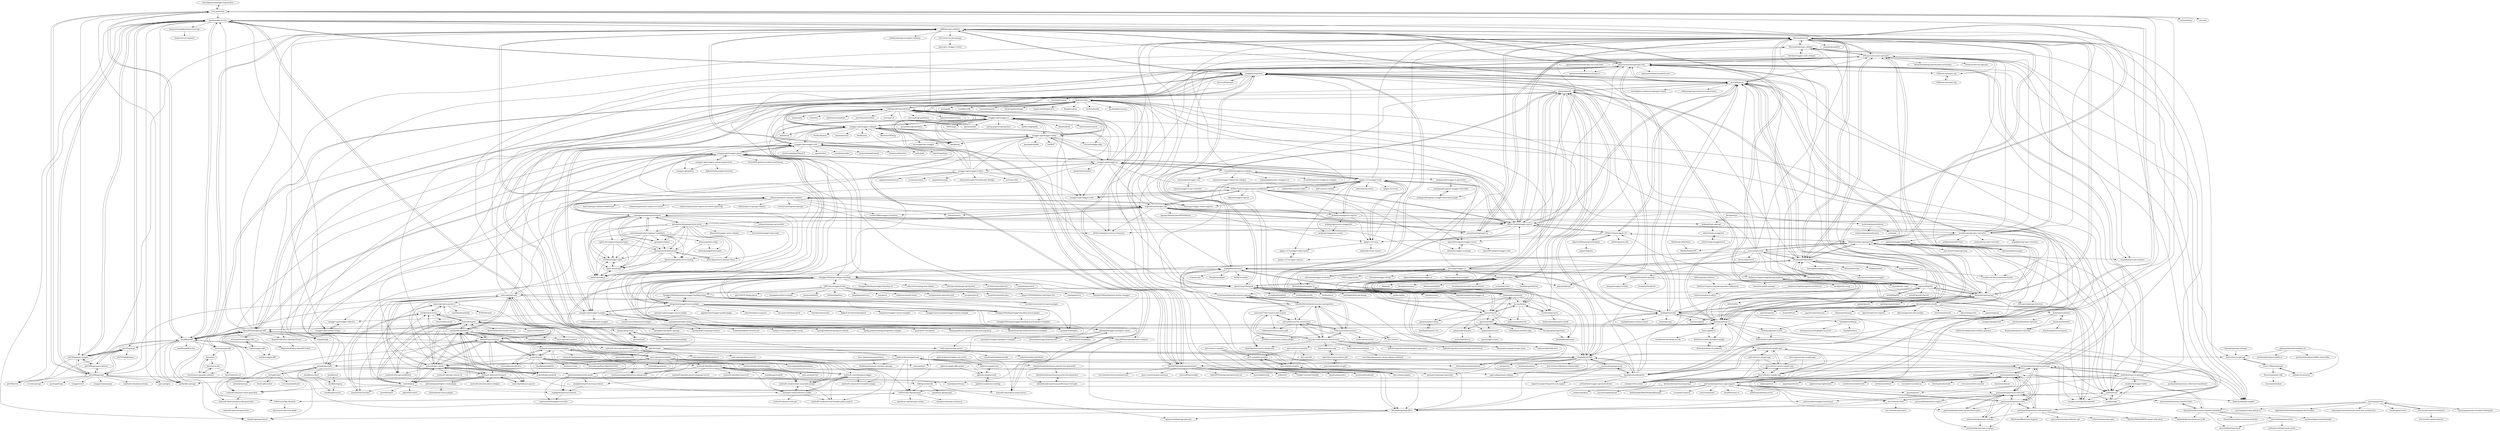 digraph G {
"danielgtaylor/openapi-cli-generator" -> "rest-sh/restish"
"OAI/OpenAPI-Specification" -> "swagger-api/swagger-ui"
"OAI/OpenAPI-Specification" -> "swagger-api/swagger-codegen"
"OAI/OpenAPI-Specification" -> "Redocly/redoc"
"OAI/OpenAPI-Specification" -> "OpenAPITools/openapi-generator"
"OAI/OpenAPI-Specification" -> "swagger-api/swagger-editor"
"OAI/OpenAPI-Specification" -> "Kong/kong" ["e"=1]
"OAI/OpenAPI-Specification" -> "prometheus/prometheus" ["e"=1]
"OAI/OpenAPI-Specification" -> "microsoft/api-guidelines" ["e"=1]
"OAI/OpenAPI-Specification" -> "helm/helm" ["e"=1]
"OAI/OpenAPI-Specification" -> "kubernetes/kubernetes" ["e"=1]
"OAI/OpenAPI-Specification" -> "moby/moby" ["e"=1]
"OAI/OpenAPI-Specification" -> "istio/istio" ["e"=1]
"OAI/OpenAPI-Specification" -> "kubernetes/minikube" ["e"=1]
"OAI/OpenAPI-Specification" -> "serverless/serverless" ["e"=1]
"OAI/OpenAPI-Specification" -> "etcd-io/etcd" ["e"=1]
"swagger-api/swagger-editor" -> "swagger-api/swagger-ui"
"swagger-api/swagger-editor" -> "swagger-api/swagger-codegen"
"swagger-api/swagger-editor" -> "swagger-api/swagger-core"
"swagger-api/swagger-editor" -> "OAI/OpenAPI-Specification"
"swagger-api/swagger-editor" -> "swagger-api/swagger-node" ["e"=1]
"swagger-api/swagger-editor" -> "swagger-api/swagger-js"
"swagger-api/swagger-editor" -> "Redocly/redoc"
"swagger-api/swagger-editor" -> "springfox/springfox" ["e"=1]
"swagger-api/swagger-editor" -> "OpenAPITools/openapi-generator"
"swagger-api/swagger-editor" -> "go-swagger/go-swagger" ["e"=1]
"swagger-api/swagger-editor" -> "zircote/swagger-php" ["e"=1]
"swagger-api/swagger-editor" -> "openzipkin/zipkin" ["e"=1]
"swagger-api/swagger-editor" -> "thx/RAP" ["e"=1]
"swagger-api/swagger-editor" -> "apidoc/apidoc" ["e"=1]
"swagger-api/swagger-editor" -> "Kong/kong" ["e"=1]
"OpenAPITools/openapi-generator" -> "swagger-api/swagger-codegen"
"OpenAPITools/openapi-generator" -> "OAI/OpenAPI-Specification"
"OpenAPITools/openapi-generator" -> "Redocly/redoc"
"OpenAPITools/openapi-generator" -> "oapi-codegen/oapi-codegen" ["e"=1]
"OpenAPITools/openapi-generator" -> "OpenAPITools/openapi-generator-cli" ["e"=1]
"OpenAPITools/openapi-generator" -> "keycloak/keycloak" ["e"=1]
"OpenAPITools/openapi-generator" -> "nektos/act" ["e"=1]
"OpenAPITools/openapi-generator" -> "GoogleContainerTools/jib" ["e"=1]
"OpenAPITools/openapi-generator" -> "swagger-api/swagger-ui"
"OpenAPITools/openapi-generator" -> "openapi-ts/openapi-typescript" ["e"=1]
"OpenAPITools/openapi-generator" -> "quarkusio/quarkus" ["e"=1]
"OpenAPITools/openapi-generator" -> "testcontainers/testcontainers-java" ["e"=1]
"OpenAPITools/openapi-generator" -> "grpc-ecosystem/grpc-gateway" ["e"=1]
"OpenAPITools/openapi-generator" -> "localstack/localstack" ["e"=1]
"OpenAPITools/openapi-generator" -> "microsoft/playwright" ["e"=1]
"danielgtaylor/aglio" -> "apiaryio/api-blueprint"
"danielgtaylor/aglio" -> "apiaryio/dredd"
"danielgtaylor/aglio" -> "bukalapak/snowboard"
"danielgtaylor/aglio" -> "Aconex/drakov"
"danielgtaylor/aglio" -> "localmed/api-mock"
"danielgtaylor/aglio" -> "slatedocs/slate" ["e"=1]
"danielgtaylor/aglio" -> "apidoc/apidoc" ["e"=1]
"danielgtaylor/aglio" -> "apiaryio/mson"
"danielgtaylor/aglio" -> "dingo/api" ["e"=1]
"danielgtaylor/aglio" -> "hirak/prestissimo" ["e"=1]
"danielgtaylor/aglio" -> "Masterminds/glide" ["e"=1]
"danielgtaylor/aglio" -> "php-pm/php-pm" ["e"=1]
"danielgtaylor/aglio" -> "lucadegasperi/oauth2-server-laravel" ["e"=1]
"danielgtaylor/aglio" -> "cachethq/cachet" ["e"=1]
"danielgtaylor/aglio" -> "thephpleague/fractal" ["e"=1]
"postmanlabs/newman" -> "postmanlabs/postman-app-support"
"postmanlabs/newman" -> "postmanlabs/postman-collection"
"postmanlabs/newman" -> "DannyDainton/newman-reporter-htmlextra"
"postmanlabs/newman" -> "postmanlabs/postman-docs"
"postmanlabs/newman" -> "ladjs/supertest" ["e"=1]
"postmanlabs/newman" -> "apache/jmeter" ["e"=1]
"postmanlabs/newman" -> "angular/protractor" ["e"=1]
"postmanlabs/newman" -> "nightwatchjs/nightwatch" ["e"=1]
"postmanlabs/newman" -> "postmanlabs/openapi-to-postman"
"postmanlabs/newman" -> "webdriverio/webdriverio" ["e"=1]
"postmanlabs/newman" -> "artilleryio/artillery" ["e"=1]
"postmanlabs/newman" -> "cucumber/cucumber-js" ["e"=1]
"postmanlabs/newman" -> "DevExpress/testcafe" ["e"=1]
"postmanlabs/newman" -> "rest-assured/rest-assured" ["e"=1]
"postmanlabs/newman" -> "karatelabs/karate" ["e"=1]
"postmanlabs/postman-app-support" -> "postmanlabs/newman"
"postmanlabs/postman-app-support" -> "postmanlabs/postman-docs"
"postmanlabs/postman-app-support" -> "postmanlabs/postman-collection"
"postmanlabs/postman-app-support" -> "apache/jmeter" ["e"=1]
"postmanlabs/postman-app-support" -> "postmanlabs/openapi-to-postman"
"postmanlabs/postman-app-support" -> "swagger-api/swagger-ui"
"postmanlabs/postman-app-support" -> "swagger-api/swagger-editor"
"postmanlabs/postman-app-support" -> "rabbitmq/rabbitmq-server" ["e"=1]
"postmanlabs/postman-app-support" -> "jenkinsci/jenkins" ["e"=1]
"postmanlabs/postman-app-support" -> "java-decompiler/jd-gui" ["e"=1]
"postmanlabs/postman-app-support" -> "postmanlabs/postman-chrome-interceptor"
"postmanlabs/postman-app-support" -> "RedisInsight/RedisDesktopManager" ["e"=1]
"postmanlabs/postman-app-support" -> "cucumber/common" ["e"=1]
"postmanlabs/postman-app-support" -> "junit-team/junit5" ["e"=1]
"postmanlabs/postman-app-support" -> "hlmd/Postman-cn" ["e"=1]
"Mermade/openapi-codegen" -> "fmvilas/swagger-node-codegen"
"Mermade/openapi-codegen" -> "Mermade/oas-kit"
"Mermade/openapi-codegen" -> "APIs-guru/awesome-openapi3"
"Mermade/openapi-codegen" -> "Mermade/openapi-filter"
"Mermade/openapi-codegen" -> "Redocly/openapi-sampler"
"cdimascio/express-openapi-validator" -> "kogosoftwarellc/open-api"
"cdimascio/express-openapi-validator" -> "PayU/openapi-validator-middleware" ["e"=1]
"cdimascio/express-openapi-validator" -> "openapistack/openapi-backend"
"cdimascio/express-openapi-validator" -> "davesag/swagger-routes-express"
"cdimascio/express-openapi-validator" -> "IBM/openapi-validator"
"cdimascio/express-openapi-validator" -> "cdimascio/generator-express-no-stress" ["e"=1]
"cdimascio/express-openapi-validator" -> "APIDevTools/swagger-express-middleware"
"cdimascio/express-openapi-validator" -> "APIDevTools/swagger-parser"
"cdimascio/express-openapi-validator" -> "cdimascio/generator-express-no-stress-typescript" ["e"=1]
"cdimascio/express-openapi-validator" -> "scottie1984/swagger-ui-express" ["e"=1]
"cdimascio/express-openapi-validator" -> "Hilzu/express-openapi-validate"
"cdimascio/express-openapi-validator" -> "APIDevTools/json-schema-ref-parser" ["e"=1]
"cdimascio/express-openapi-validator" -> "wesleytodd/express-openapi"
"cdimascio/express-openapi-validator" -> "oazapfts/oazapfts"
"cdimascio/express-openapi-validator" -> "lukeautry/tsoa" ["e"=1]
"Gi60s/openapi-enforcer" -> "Authress-Engineering/openapi-data-validator.js"
"IBM/openapi-validator" -> "stoplightio/spectral"
"IBM/openapi-validator" -> "Mermade/oas-kit"
"IBM/openapi-validator" -> "wework/speccy"
"IBM/openapi-validator" -> "apisyouwonthate/openapi.tools"
"IBM/openapi-validator" -> "OpenAPITools/openapi-style-validator"
"IBM/openapi-validator" -> "Redocly/redocly-cli"
"IBM/openapi-validator" -> "daveshanley/vacuum"
"IBM/openapi-validator" -> "Mermade/openapi-filter"
"IBM/openapi-validator" -> "codekie/openapi-examples-validator"
"IBM/openapi-validator" -> "swagger-api/validator-badge"
"IBM/openapi-validator" -> "42Crunch/vscode-openapi"
"IBM/openapi-validator" -> "pb33f/openapi-changes"
"IBM/openapi-validator" -> "cdimascio/express-openapi-validator"
"IBM/openapi-validator" -> "oasdiff/oasdiff"
"IBM/openapi-validator" -> "APIDevTools/json-schema-ref-parser" ["e"=1]
"oazapfts/oazapfts" -> "airtasker/spot"
"oazapfts/oazapfts" -> "ninofiliu/oa-client"
"oazapfts/oazapfts" -> "Mermade/openapi-filter"
"oazapfts/oazapfts" -> "Mermade/openapi-codegen"
"oazapfts/oazapfts" -> "readmeio/api"
"raml-org/raml-spec" -> "raml2html/raml2html"
"raml-org/raml-spec" -> "mulesoft/api-designer"
"raml-org/raml-spec" -> "mulesoft/api-console"
"raml-org/raml-spec" -> "raml-org/raml-examples"
"raml-org/raml-spec" -> "mulesoft/osprey"
"raml-org/raml-spec" -> "apiaryio/api-blueprint"
"raml-org/raml-spec" -> "mulesoft-labs/raml-for-jax-rs"
"raml-org/raml-spec" -> "raml-org/raml-php-parser"
"raml-org/raml-spec" -> "cybertk/abao"
"raml-org/raml-spec" -> "raml-org/raml-java-parser"
"raml-org/raml-spec" -> "mulesoft-attic/api-workbench"
"raml-org/raml-spec" -> "swagger-api/swagger-core"
"raml-org/raml-spec" -> "OAI/OpenAPI-Specification"
"raml-org/raml-spec" -> "mulesoft/mule"
"raml-org/raml-spec" -> "raml-org/raml-js-parser-2"
"postmanlabs/postman-code-generators" -> "postmanlabs/postman-collection"
"postmanlabs/postman-code-generators" -> "postmanlabs/openapi-to-postman"
"postmanlabs/postman-code-generators" -> "postmanlabs/postman-docs"
"postmanlabs/postman-code-generators" -> "postmanlabs/postman-runtime"
"postmanlabs/postman-code-generators" -> "postmanlabs/newman"
"postmanlabs/postman-code-generators" -> "Blockchair/Blockchair.Support" ["e"=1]
"postmanlabs/postman-code-generators" -> "opencollective/opencollective-api" ["e"=1]
"postmanlabs/postman-code-generators" -> "ethereum/execution-apis" ["e"=1]
"postmanlabs/postman-code-generators" -> "MyEtherWallet/MEWconnect-web-client" ["e"=1]
"postmanlabs/openapi-to-postman" -> "postmanlabs/postman-collection"
"postmanlabs/openapi-to-postman" -> "postmanlabs/postman-docs"
"postmanlabs/openapi-to-postman" -> "apideck-libraries/portman"
"postmanlabs/openapi-to-postman" -> "joolfe/postman-to-openapi"
"postmanlabs/openapi-to-postman" -> "postmanlabs/postman-code-generators"
"postmanlabs/openapi-to-postman" -> "Mermade/openapi-filter"
"postmanlabs/openapi-to-postman" -> "postmanlabs/swagger2-postman2"
"postmanlabs/openapi-to-postman" -> "Mermade/oas-kit"
"postmanlabs/openapi-to-postman" -> "apisyouwonthate/openapi.tools"
"postmanlabs/openapi-to-postman" -> "asyncapi/generator" ["e"=1]
"postmanlabs/openapi-to-postman" -> "stoplightio/spectral"
"postmanlabs/openapi-to-postman" -> "apisyouwonthate/style-guide"
"postmanlabs/openapi-to-postman" -> "postmanlabs/newman"
"postmanlabs/openapi-to-postman" -> "APIDevTools/swagger-parser"
"postmanlabs/openapi-to-postman" -> "Redocly/redocly-cli"
"mulesoft/api-console" -> "raml2html/raml2html"
"mulesoft/api-console" -> "mulesoft/api-designer"
"mulesoft/api-console" -> "raml-org/raml-spec"
"mulesoft/api-console" -> "mulesoft/api-notebook"
"mulesoft/api-console" -> "raml-org/raml-examples"
"mulesoft/api-console" -> "mulesoft-labs/raml-for-jax-rs"
"mulesoft/api-console" -> "mulesoft-attic/api-workbench"
"mulesoft/api-console" -> "cybertk/abao"
"mulesoft/api-console" -> "mulesoft/osprey"
"mulesoft/api-console" -> "mulesoft-labs/osprey-mock-service"
"mulesoft/api-console" -> "raml-org/raml-java-parser"
"mulesoft/api-console" -> "raml-org/raml-js-parser-2"
"mulesoft/api-console" -> "farolfo/raml-server"
"mulesoft/api-console" -> "mulesoft-labs/raml-client-generator"
"mulesoft/api-console" -> "mulesoft-labs/api-console-cli"
"JMCuixy/swagger2word" -> "Swagger2Markup/swagger2markup"
"JMCuixy/swagger2word" -> "xiaoymin/knife4j" ["e"=1]
"JMCuixy/swagger2word" -> "SpringForAll/spring-boot-starter-swagger" ["e"=1]
"JMCuixy/swagger2word" -> "YeDaxia/JApiDocs" ["e"=1]
"JMCuixy/swagger2word" -> "Swagger2Markup/spring-swagger2markup-demo"
"JMCuixy/swagger2word" -> "pingfangushi/screw" ["e"=1]
"JMCuixy/swagger2word" -> "Sayi/poi-tl" ["e"=1]
"JMCuixy/swagger2word" -> "lexburner/oauth2-demo" ["e"=1]
"JMCuixy/swagger2word" -> "zouzg/mybatis-generator-gui" ["e"=1]
"JMCuixy/swagger2word" -> "jeecgboot/jeecg" ["e"=1]
"JMCuixy/swagger2word" -> "baomidou/mybatis-plus" ["e"=1]
"JMCuixy/swagger2word" -> "gejun123456/MyBatisCodeHelper-Pro" ["e"=1]
"JMCuixy/swagger2word" -> "codingapi/tx-lcn" ["e"=1]
"JMCuixy/swagger2word" -> "qq53182347/liugh-parent" ["e"=1]
"JMCuixy/swagger2word" -> "zhangkaitao/shiro-example" ["e"=1]
"openapistack/openapi-backend" -> "openapistack/openapi-client-axios"
"openapistack/openapi-backend" -> "openapistack/openapicmd"
"openapistack/openapi-backend" -> "openapistack/docs"
"openapistack/openapi-backend" -> "kogosoftwarellc/open-api"
"openapistack/openapi-backend" -> "anttiviljami/product-engineer-manifesto"
"openapistack/openapi-backend" -> "jormaechea/open-api-mocker"
"openapistack/openapi-backend" -> "cdimascio/express-openapi-validator"
"openapistack/openapi-backend" -> "epilot-dev/sdk-js"
"openapistack/openapi-backend" -> "anttiviljami/react-openapi-client"
"openapistack/openapi-backend" -> "oazapfts/oazapfts"
"openapistack/openapi-backend" -> "epilot-dev/engineering-principles"
"openapistack/openapi-backend" -> "APIDevTools/swagger-parser"
"openapistack/openapi-backend" -> "oas-tools/oas-tools"
"openapistack/openapi-backend" -> "epilot-dev/hiring"
"openapistack/openapi-backend" -> "eterima/Flappy-epilot"
"stoplightio/elements" -> "stoplightio/spectral"
"stoplightio/elements" -> "stoplightio/prism"
"stoplightio/elements" -> "rapi-doc/RapiDoc"
"stoplightio/elements" -> "stoplightio/studio"
"stoplightio/elements" -> "dedoc/scramble" ["e"=1]
"stoplightio/elements" -> "Mermade/widdershins"
"stoplightio/elements" -> "scalar/scalar" ["e"=1]
"stoplightio/elements" -> "opticdev/optic"
"stoplightio/elements" -> "PaloAltoNetworks/docusaurus-openapi-docs"
"stoplightio/elements" -> "Kong/httpsnippet" ["e"=1]
"stoplightio/elements" -> "Redocly/redoc"
"stoplightio/elements" -> "Redocly/redocly-cli"
"stoplightio/elements" -> "pb33f/libopenapi"
"stoplightio/elements" -> "Authress-Engineering/openapi-explorer"
"stoplightio/elements" -> "cloud-annotations/docusaurus-openapi"
"swagger-api/swagger-parser" -> "swagger-api/swagger-inflector"
"swagger-api/swagger-parser" -> "swagger-api/validator-badge"
"swagger-api/swagger-parser" -> "swagger-api/swagger-core"
"swagger-api/swagger-parser" -> "swagger-api/swagger-codegen-generators"
"swagger-api/swagger-parser" -> "RepreZen/KaiZen-OpenApi-Parser"
"swagger-api/swagger-parser" -> "swagger-api/swagger-samples"
"swagger-api/swagger-parser" -> "APIDevTools/swagger-parser"
"swagger-api/swagger-parser" -> "swagger-api/swagger-js"
"swagger-api/swagger-parser" -> "FasterXML/jackson-module-jsonSchema" ["e"=1]
"swagger-api/swagger-parser" -> "kongchen/swagger-maven-plugin"
"swagger-api/swagger-parser" -> "OpenAPITools/openapi-diff"
"swagger-api/swagger-parser" -> "swagger-api/swagger-codegen"
"swagger-api/swagger-parser" -> "swagger-api/apidom"
"swagger-api/swagger-parser" -> "Swagger2Markup/swagger2markup"
"swagger-api/swagger-parser" -> "RepreZen/KaiZen-OpenAPI-Editor"
"rapi-doc/RapiDoc" -> "mrin9/RapiPdf"
"rapi-doc/RapiDoc" -> "stoplightio/elements"
"rapi-doc/RapiDoc" -> "Authress-Engineering/openapi-explorer"
"rapi-doc/RapiDoc" -> "Mermade/widdershins"
"rapi-doc/RapiDoc" -> "Redocly/redoc"
"rapi-doc/RapiDoc" -> "daveshanley/vacuum"
"rapi-doc/RapiDoc" -> "Mermade/openapi-gui"
"rapi-doc/RapiDoc" -> "mrin9/OpenAPI-Viewer"
"rapi-doc/RapiDoc" -> "Redocly/redocly-cli"
"rapi-doc/RapiDoc" -> "wework/speccy"
"rapi-doc/RapiDoc" -> "stoplightio/prism"
"rapi-doc/RapiDoc" -> "apisyouwonthate/openapi.tools"
"rapi-doc/RapiDoc" -> "cloud-annotations/docusaurus-openapi"
"rapi-doc/RapiDoc" -> "ouropencode/OpenDocumenter"
"rapi-doc/RapiDoc" -> "Redocly/create-openapi-repo"
"muonsoft/openapi-mock" -> "danielgtaylor/apisprout"
"muonsoft/openapi-mock" -> "stoplightio/prism"
"muonsoft/openapi-mock" -> "imposter-project/imposter-jvm-engine"
"muonsoft/openapi-mock" -> "Mermade/openapi-filter"
"stoplightio/spectral" -> "stoplightio/prism"
"stoplightio/spectral" -> "wework/speccy"
"stoplightio/spectral" -> "Redocly/redocly-cli"
"stoplightio/spectral" -> "stoplightio/elements"
"stoplightio/spectral" -> "daveshanley/vacuum"
"stoplightio/spectral" -> "IBM/openapi-validator"
"stoplightio/spectral" -> "oasdiff/oasdiff"
"stoplightio/spectral" -> "zalando/zally" ["e"=1]
"stoplightio/spectral" -> "apisyouwonthate/style-guide"
"stoplightio/spectral" -> "stoplightio/studio"
"stoplightio/spectral" -> "opticdev/optic"
"stoplightio/spectral" -> "asyncapi/spec" ["e"=1]
"stoplightio/spectral" -> "apisyouwonthate/openapi.tools"
"stoplightio/spectral" -> "OpenAPITools/openapi-diff"
"stoplightio/spectral" -> "microsoft/typespec" ["e"=1]
"apisyouwonthate/openapi.tools" -> "APIs-guru/awesome-openapi3"
"apisyouwonthate/openapi.tools" -> "readmeio/oas"
"apisyouwonthate/openapi.tools" -> "IBM/openapi-validator"
"apisyouwonthate/openapi.tools" -> "wework/speccy"
"apisyouwonthate/openapi.tools" -> "jonluca/har-to-openapi"
"apisyouwonthate/openapi.tools" -> "OAI/tools.openapis.org"
"apisyouwonthate/openapi.tools" -> "daveshanley/vacuum"
"apisyouwonthate/openapi.tools" -> "apisyouwonthate/standards.rest"
"apisyouwonthate/openapi.tools" -> "stoplightio/spectral"
"apisyouwonthate/openapi.tools" -> "Mermade/openapi-filter"
"apisyouwonthate/openapi.tools" -> "Mermade/openapi-gui"
"apisyouwonthate/openapi.tools" -> "stoplightio/studio"
"apisyouwonthate/openapi.tools" -> "apisyouwonthate/book-build-apis-2"
"apisyouwonthate/openapi.tools" -> "joolfe/postman-to-openapi"
"apisyouwonthate/openapi.tools" -> "apisyouwonthate/style-guide"
"facebookincubator/infima" -> "saucelabs/docusaurus-theme-github-codeblock"
"apiaryio/mson" -> "Aconex/drakov"
"apiaryio/mson" -> "apiaryio/api-blueprint"
"apiaryio/mson" -> "jamesramsay/hercule"
"apiaryio/mson" -> "apiaryio/drafter"
"apiaryio/mson" -> "apiaryio/protagonist"
"apiaryio/mson" -> "thecopy/apiary2postman"
"apiaryio/mson" -> "danielgtaylor/aglio"
"apiaryio/mson" -> "apiaryio/dredd"
"apiaryio/mson" -> "apiaryio/apiary-client"
"apiaryio/mson" -> "bukalapak/snowboard"
"apiaryio/mson" -> "apiaryio/snowcrash"
"raml2html/raml2html" -> "mulesoft/api-console"
"raml2html/raml2html" -> "raml-org/raml-spec"
"raml2html/raml2html" -> "mulesoft/api-designer"
"raml2html/raml2html" -> "mulesoft/osprey"
"raml2html/raml2html" -> "raml2html/raml2md"
"raml2html/raml2html" -> "cybertk/abao"
"raml2html/raml2html" -> "mulesoft-attic/api-workbench"
"raml2html/raml2html" -> "mulesoft-labs/raml-for-jax-rs"
"raml2html/raml2html" -> "mulesoft-labs/raml-client-generator"
"raml2html/raml2html" -> "raml-org/raml-java-parser"
"raml2html/raml2html" -> "raml-org/raml-examples"
"raml2html/raml2html" -> "raml-org/raml-js-parser"
"raml2html/raml2html" -> "mulesoft-labs/osprey-mock-service"
"raml2html/raml2html" -> "farolfo/raml-server"
"raml2html/raml2html" -> "raml-org/raml-php-parser"
"mulesoft/api-designer" -> "mulesoft/api-console"
"mulesoft/api-designer" -> "raml2html/raml2html"
"mulesoft/api-designer" -> "raml-org/raml-spec"
"mulesoft/api-designer" -> "mulesoft/api-notebook"
"mulesoft/api-designer" -> "cybertk/abao"
"mulesoft/api-designer" -> "mulesoft/osprey"
"mulesoft/api-designer" -> "raml-org/raml-examples"
"mulesoft/api-designer" -> "mulesoft-labs/raml-client-generator"
"mulesoft/api-designer" -> "mulesoft/mule"
"mulesoft/api-designer" -> "mulesoft-labs/raml-for-jax-rs"
"mulesoft/api-designer" -> "mulesoft-labs/raml-dotnet-tools"
"mulesoft/api-designer" -> "farolfo/raml-server"
"mulesoft/api-designer" -> "raml-org/raml-php-parser"
"mulesoft/api-designer" -> "mulesoft-attic/anypoint-examples"
"mulesoft/api-designer" -> "mulesoft-labs/osprey-mock-service"
"apiaryio/dredd" -> "apiaryio/api-blueprint"
"apiaryio/dredd" -> "danielgtaylor/aglio"
"apiaryio/dredd" -> "stoplightio/prism"
"apiaryio/dredd" -> "schemathesis/schemathesis" ["e"=1]
"apiaryio/dredd" -> "wework/speccy"
"apiaryio/dredd" -> "Aconex/drakov"
"apiaryio/dredd" -> "stoplightio/spectral"
"apiaryio/dredd" -> "apiaryio/mson"
"apiaryio/dredd" -> "humbug/humbug" ["e"=1]
"apiaryio/dredd" -> "bukalapak/snowboard"
"apiaryio/dredd" -> "localmed/api-mock"
"apiaryio/dredd" -> "LucyBot-Inc/api-spec-converter"
"apiaryio/dredd" -> "Redocly/redoc"
"apiaryio/dredd" -> "php-pm/php-pm" ["e"=1]
"apiaryio/dredd" -> "APIDevTools/swagger-parser"
"localmed/api-mock" -> "Aconex/drakov"
"localmed/api-mock" -> "kirkstrobeck/blueprint-docify"
"stoplightio/studio" -> "stoplightio/elements"
"stoplightio/studio" -> "stoplightio/prism"
"stoplightio/studio" -> "stoplightio/spectral"
"stoplightio/studio" -> "Mermade/openapi-gui"
"stoplightio/studio" -> "apisyouwonthate/openapi.tools"
"stoplightio/studio" -> "restcase/apibldr"
"stoplightio/studio" -> "Redocly/redocly-cli"
"stoplightio/studio" -> "ouropencode/OpenDocumenter"
"stoplightio/studio" -> "stoplightio/json-schema-viewer" ["e"=1]
"stoplightio/studio" -> "Apicurio/apicurio-studio"
"stoplightio/studio" -> "stoplightio/desktop"
"stoplightio/studio" -> "wework/speccy"
"stoplightio/studio" -> "Mermade/openapi-filter"
"stoplightio/studio" -> "stripe/openapi" ["e"=1]
"stoplightio/studio" -> "Authress-Engineering/openapi-explorer"
"oas-tools/oas-tools" -> "oas-tools/oas-generator"
"oas-tools/oas-tools" -> "readmeio/oas"
"oas-tools/oas-tools" -> "Mermade/openapi-filter"
"OpenAPITools/openapi-diff" -> "oasdiff/oasdiff"
"OpenAPITools/openapi-diff" -> "Azure/openapi-diff"
"OpenAPITools/openapi-diff" -> "Sayi/swagger-diff"
"OpenAPITools/openapi-diff" -> "OpenAPITools/openapi-style-validator"
"OpenAPITools/openapi-diff" -> "stoplightio/spectral"
"OpenAPITools/openapi-diff" -> "daveshanley/vacuum"
"OpenAPITools/openapi-diff" -> "Redocly/redocly-cli"
"OpenAPITools/openapi-diff" -> "civisanalytics/swagger-diff"
"OpenAPITools/openapi-diff" -> "swagger-api/swagger-parser"
"OpenAPITools/openapi-diff" -> "IBM/openapi-validator"
"OpenAPITools/openapi-diff" -> "zalando/zally" ["e"=1]
"OpenAPITools/openapi-diff" -> "RepreZen/KaiZen-OpenApi-Parser"
"OpenAPITools/openapi-diff" -> "stoplightio/prism"
"OpenAPITools/openapi-diff" -> "Mermade/oas-kit"
"OpenAPITools/openapi-diff" -> "apisyouwonthate/openapi.tools"
"opticdev/optic" -> "stoplightio/spectral"
"opticdev/optic" -> "oasdiff/oasdiff"
"opticdev/optic" -> "daveshanley/vacuum"
"opticdev/optic" -> "openclarity/apiclarity" ["e"=1]
"opticdev/optic" -> "stoplightio/elements"
"opticdev/optic" -> "OAI/Arazzo-Specification"
"opticdev/optic" -> "schemathesis/schemathesis" ["e"=1]
"opticdev/optic" -> "apisyouwonthate/style-guide"
"opticdev/optic" -> "apideck-libraries/portman"
"opticdev/optic" -> "apisyouwonthate/openapi.tools"
"opticdev/optic" -> "OpenAPITools/openapi-diff"
"opticdev/optic" -> "Redocly/redocly-cli"
"opticdev/optic" -> "stoplightio/prism"
"opticdev/optic" -> "jonluca/har-to-openapi"
"opticdev/optic" -> "OAI/Overlay-Specification"
"raml-org/raml-java-parser" -> "mulesoft-labs/raml-for-jax-rs"
"wework/speccy" -> "Mermade/oas-kit"
"wework/speccy" -> "stoplightio/spectral"
"wework/speccy" -> "APIDevTools/swagger-cli"
"wework/speccy" -> "wework/json-schema-to-openapi-schema" ["e"=1]
"wework/speccy" -> "IBM/openapi-validator"
"wework/speccy" -> "Redocly/redocly-cli"
"wework/speccy" -> "APIDevTools/swagger-parser"
"wework/speccy" -> "apisyouwonthate/openapi.tools"
"wework/speccy" -> "zalando/zally" ["e"=1]
"wework/speccy" -> "apiaryio/dredd"
"wework/speccy" -> "Mermade/widdershins"
"wework/speccy" -> "Redocly/create-openapi-repo"
"wework/speccy" -> "APIs-guru/awesome-openapi3"
"wework/speccy" -> "readmeio/oas"
"wework/speccy" -> "mikunn/openapi-schema-to-json-schema" ["e"=1]
"danielgtaylor/apisprout" -> "getkin/kin-openapi" ["e"=1]
"danielgtaylor/apisprout" -> "muonsoft/openapi-mock"
"danielgtaylor/apisprout" -> "stoplightio/prism"
"danielgtaylor/apisprout" -> "wework/speccy"
"danielgtaylor/apisprout" -> "rest-sh/restish"
"danielgtaylor/apisprout" -> "mrVanDalo/swagger-api-mock-docker"
"danielgtaylor/apisprout" -> "stoplightio/spectral"
"danielgtaylor/apisprout" -> "Apicurio/apicurio-studio"
"danielgtaylor/apisprout" -> "Redocly/create-openapi-repo"
"danielgtaylor/apisprout" -> "openapistack/openapi-backend"
"danielgtaylor/apisprout" -> "imposter-project/imposter-jvm-engine"
"danielgtaylor/apisprout" -> "IBM/openapi-validator"
"mulesoft/osprey" -> "mulesoft-labs/osprey-mock-service"
"mulesoft/osprey" -> "farolfo/raml-server"
"mulesoft/osprey" -> "cybertk/abao"
"mulesoft/osprey" -> "raml2html/raml2html"
"mulesoft/osprey" -> "mulesoft-attic/api-workbench"
"mulesoft/osprey" -> "mulesoft-labs/raml-javascript-generator"
"mulesoft/osprey" -> "mulesoft/api-designer"
"mulesoft/osprey" -> "mulesoft/api-notebook"
"mulesoft/osprey" -> "dmitrisweb/raml-mocker-server"
"mulesoft/osprey" -> "Jumpscale/go-raml"
"mulesoft/osprey" -> "raml-org/raml-js-parser-2"
"mulesoft/osprey" -> "raml2html/raml2md"
"mulesoft/osprey" -> "ramses-tech/ramses" ["e"=1]
"mulesoft/osprey" -> "repocho/raml-mocker"
"mulesoft/osprey" -> "mulesoft/api-console"
"DannyDainton/newman-reporter-htmlextra" -> "postmanlabs/newman-reporter-html"
"DannyDainton/newman-reporter-htmlextra" -> "matt-ball/postman-local"
"DannyDainton/newman-reporter-htmlextra" -> "DannyDainton/basic-newman-slack-bot"
"DannyDainton/newman-reporter-htmlextra" -> "matt-ball/newman-action"
"DannyDainton/newman-reporter-htmlextra" -> "mwinteringham/restful-booker" ["e"=1]
"DannyDainton/newman-reporter-htmlextra" -> "apideck-libraries/postman-to-k6" ["e"=1]
"DannyDainton/newman-reporter-htmlextra" -> "postmanlabs/newman"
"postmanlabs/postman-chrome-interceptor" -> "postmanlabs/postman-collection"
"raml-org/raml-php-parser" -> "mikestowe/php-raml2html"
"raml-org/raml-php-parser" -> "creads/api2symfony-bundle"
"OpenAPITools/openapi-style-validator" -> "OpenAPITools/openapi-diff"
"OpenAPITools/openapi-style-validator" -> "Mermade/openapi-filter"
"OpenAPITools/openapi-style-validator" -> "IBM/openapi-validator"
"postmanlabs/newman-reporter-html" -> "DannyDainton/newman-reporter-htmlextra"
"42Crunch/vscode-openapi" -> "arjun-g/vs-swagger-viewer"
"swagger-api/swagger-codegen-generators" -> "SpikeInterface/spikeextractors" ["e"=1]
"swagger-api/swagger-codegen-generators" -> "swagger-api/swagger-parser"
"swagger-api/swagger-codegen-generators" -> "swagger-api/apidom"
"mulesoft-labs/data-weave-cli" -> "mulesoft-consulting/json-logger"
"mulesoft-labs/data-weave-cli" -> "mulesoft-labs/data-weave-language-server"
"mulesoft-labs/data-weave-cli" -> "mulesoft-labs/data-weave-rfc"
"mulesoft-labs/data-weave-cli" -> "mulesoft-catalyst/mule-sonarqube-plugin"
"mulesoft-labs/data-weave-cli" -> "manikmagar/mulefd"
"mulesoft-labs/data-weave-cli" -> "estebanwasinger/dataweave-playground"
"mulesoft-labs/data-weave-cli" -> "mulesoft-catalyst/metrics-toolkit"
"openapistack/openapi-client-axios" -> "openapistack/openapicmd"
"openapistack/openapi-client-axios" -> "openapistack/openapi-backend"
"openapistack/openapi-client-axios" -> "anttiviljami/react-openapi-client"
"openapistack/openapi-client-axios" -> "openapistack/docs"
"openapistack/openapi-client-axios" -> "anttiviljami/product-engineer-manifesto"
"openapistack/openapi-client-axios" -> "NishuGoel/lambda-server-timing"
"openapistack/openapi-client-axios" -> "epilot-dev/sdk-js"
"openapistack/openapi-client-axios" -> "epilot-dev/hiring"
"openapistack/openapi-client-axios" -> "eterima/Flappy-epilot"
"openapistack/openapi-client-axios" -> "Manweill/swagger-axios-codegen"
"openapistack/openapi-client-axios" -> "metadevpro/openapi3-ts"
"openapistack/openapi-client-axios" -> "kogosoftwarellc/open-api"
"openapistack/openapi-client-axios" -> "oazapfts/oazapfts"
"openapistack/openapi-client-axios" -> "hosseinmd/swagger-typescript"
"airtasker/spot" -> "oazapfts/oazapfts"
"airtasker/spot" -> "airtasker/proxay"
"airtasker/spot" -> "fwouts/prmonitor"
"airtasker/spot" -> "j-d-carmichael/boats"
"adrianbk/swagger-springmvc-demo" -> "qq291462491/bugkillers"
"adrianbk/swagger-springmvc-demo" -> "martypitt/swagger-springmvc-example"
"adrianbk/swagger-springmvc-demo" -> "wkennedy/swagger4spring-web"
"apisyouwonthate/build-apis-you-wont-hate" -> "apisyouwonthate/book-build-apis-2"
"mrin9/RapiPdf" -> "rapi-doc/RapiDoc"
"mrin9/RapiPdf" -> "Irdis/SwDoc"
"kylef/apiblueprint.vim" -> "apiaryio/apiary-client"
"openapistack/openapicmd" -> "epilot-dev/sdk-js"
"openapistack/openapicmd" -> "epilot-dev/hiring"
"openapistack/openapicmd" -> "eterima/Flappy-epilot"
"openapistack/openapicmd" -> "NishuGoel/lambda-server-timing"
"openapistack/openapicmd" -> "anttiviljami/react-openapi-client"
"mulesoft-labs/raml-for-jax-rs" -> "phoenixnap/springmvc-raml-plugin"
"mulesoft-labs/raml-for-jax-rs" -> "raml-org/raml-java-parser"
"mulesoft-labs/raml-for-jax-rs" -> "mulesoft-labs/raml-jaxrs-codegen"
"mulesoft-labs/raml-for-jax-rs" -> "mulesoft/api-console"
"mulesoft-labs/raml-for-jax-rs" -> "raml2html/raml2html"
"mulesoft-labs/raml-for-jax-rs" -> "cybertk/abao"
"anbuksv/avantation" -> "dcarr178/har2openapi"
"Azure/avocado" -> "Azure/autorest.cli"
"Azure/avocado" -> "Azure/azure-openapi-validator"
"swagger-api/swagger-codegen" -> "swagger-api/swagger-editor"
"swagger-api/swagger-codegen" -> "OpenAPITools/openapi-generator"
"swagger-api/swagger-codegen" -> "swagger-api/swagger-ui"
"swagger-api/swagger-codegen" -> "OAI/OpenAPI-Specification"
"swagger-api/swagger-codegen" -> "swagger-api/swagger-core"
"swagger-api/swagger-codegen" -> "Redocly/redoc"
"swagger-api/swagger-codegen" -> "springfox/springfox" ["e"=1]
"swagger-api/swagger-codegen" -> "swagger-api/swagger-js"
"swagger-api/swagger-codegen" -> "RicoSuter/NSwag" ["e"=1]
"swagger-api/swagger-codegen" -> "go-swagger/go-swagger" ["e"=1]
"swagger-api/swagger-codegen" -> "Kong/kong" ["e"=1]
"swagger-api/swagger-codegen" -> "Netflix/Hystrix" ["e"=1]
"swagger-api/swagger-codegen" -> "Azure/autorest" ["e"=1]
"swagger-api/swagger-codegen" -> "helm/helm" ["e"=1]
"swagger-api/swagger-codegen" -> "Netflix/zuul" ["e"=1]
"swagger-api/swagger-ui" -> "swagger-api/swagger-editor"
"swagger-api/swagger-ui" -> "swagger-api/swagger-codegen"
"swagger-api/swagger-ui" -> "OAI/OpenAPI-Specification"
"swagger-api/swagger-ui" -> "swagger-api/swagger-core"
"swagger-api/swagger-ui" -> "Redocly/redoc"
"swagger-api/swagger-ui" -> "springfox/springfox" ["e"=1]
"swagger-api/swagger-ui" -> "zircote/swagger-php" ["e"=1]
"swagger-api/swagger-ui" -> "Kong/kong" ["e"=1]
"swagger-api/swagger-ui" -> "alibaba/druid" ["e"=1]
"swagger-api/swagger-ui" -> "elastic/elasticsearch" ["e"=1]
"swagger-api/swagger-ui" -> "YMFE/yapi" ["e"=1]
"swagger-api/swagger-ui" -> "apache/dubbo" ["e"=1]
"swagger-api/swagger-ui" -> "spring-projects/spring-boot" ["e"=1]
"swagger-api/swagger-ui" -> "apolloconfig/apollo" ["e"=1]
"swagger-api/swagger-ui" -> "prometheus/prometheus" ["e"=1]
"swagger-api/swagger-core" -> "springfox/springfox" ["e"=1]
"swagger-api/swagger-core" -> "swagger-api/swagger-ui"
"swagger-api/swagger-core" -> "swagger-api/swagger-codegen"
"swagger-api/swagger-core" -> "swagger-api/swagger-editor"
"swagger-api/swagger-core" -> "mockito/mockito" ["e"=1]
"swagger-api/swagger-core" -> "swagger-api/swagger-samples"
"swagger-api/swagger-core" -> "springdoc/springdoc-openapi" ["e"=1]
"swagger-api/swagger-core" -> "projectlombok/lombok" ["e"=1]
"swagger-api/swagger-core" -> "dropwizard/metrics" ["e"=1]
"swagger-api/swagger-core" -> "redis/jedis" ["e"=1]
"swagger-api/swagger-core" -> "swagger-api/swagger-parser"
"swagger-api/swagger-core" -> "OpenFeign/feign" ["e"=1]
"swagger-api/swagger-core" -> "brettwooldridge/HikariCP" ["e"=1]
"swagger-api/swagger-core" -> "OAI/OpenAPI-Specification"
"swagger-api/swagger-core" -> "apache/shiro" ["e"=1]
"pactumjs/pactum" -> "test-results-reporter/testbeats"
"pactumjs/pactum" -> "pactumjs/pactum-cucumber-boilerplate"
"pactumjs/pactum" -> "pactumjs/pactumjs.github.io"
"pactumjs/pactum" -> "AppiumTestDistribution/appium-device-farm" ["e"=1]
"pactumjs/pactum" -> "DannyDainton/newman-reporter-htmlextra"
"pactumjs/pactum" -> "eliasnogueira/selenium-java-lean-test-architecture" ["e"=1]
"pactumjs/pactum" -> "levz0r/gmail-tester" ["e"=1]
"Redocly/openapi-starter" -> "Redocly/developer-portal-starter"
"Redocly/openapi-starter" -> "Redocly/openapi-sampler"
"kminami/apib2swagger" -> "apiaryio/swagger2blueprint"
"kevinswiber/postman2openapi" -> "joolfe/postman-to-openapi"
"kevinswiber/postman2openapi" -> "OAI/Overlay-Specification"
"thecopy/apiary2postman" -> "apiaryio/drafter"
"thecopy/apiary2postman" -> "kielabokkie/blueman"
"APIDevTools/swagger-parser" -> "APIDevTools/swagger-cli"
"APIDevTools/swagger-parser" -> "APIDevTools/swagger-express-middleware"
"APIDevTools/swagger-parser" -> "APIDevTools/json-schema-ref-parser" ["e"=1]
"APIDevTools/swagger-parser" -> "Mermade/oas-kit"
"APIDevTools/swagger-parser" -> "swagger-api/swagger-js"
"APIDevTools/swagger-parser" -> "wework/speccy"
"APIDevTools/swagger-parser" -> "apigee-127/swagger-tools"
"APIDevTools/swagger-parser" -> "LucyBot-Inc/api-spec-converter"
"APIDevTools/swagger-parser" -> "kogosoftwarellc/open-api"
"APIDevTools/swagger-parser" -> "apigee-127/sway"
"APIDevTools/swagger-parser" -> "readmeio/oas"
"APIDevTools/swagger-parser" -> "Mermade/openapi-codegen"
"APIDevTools/swagger-parser" -> "metadevpro/openapi3-ts"
"APIDevTools/swagger-parser" -> "swagger-api/swagger-parser"
"APIDevTools/swagger-parser" -> "apisyouwonthate/openapi.tools"
"swagger-api/swagger.io-docs" -> "swagger-api/swagger-core"
"swagger-api/swagger.io-docs" -> "swagger-api/swagger-js"
"swagger-api/swagger.io-docs" -> "swagger-api/swagger-node" ["e"=1]
"swagger-api/swagger.io-docs" -> "swagger-api/swagger-editor"
"swagger-api/swagger.io-docs" -> "raml-org/raml-spec"
"swagger-api/swagger.io-docs" -> "swagger-api/swagger-codegen"
"swagger-api/swagger.io-docs" -> "swagger-api/swagger-ui"
"swagger-api/swagger.io-docs" -> "swagger-api/swagger-parser"
"swagger-api/swagger.io-docs" -> "swagger-api/swagger-samples"
"swagger-api/swagger.io-docs" -> "domaindrivendev/Swashbuckle.WebApi" ["e"=1]
"swagger-api/swagger.io-docs" -> "esvit/ng-table" ["e"=1]
"swagger-api/swagger.io-docs" -> "apiaryio/api-blueprint"
"swagger-api/swagger.io-docs" -> "angular/material-start" ["e"=1]
"swagger-api/swagger.io-docs" -> "yeoman/yeoman" ["e"=1]
"swagger-api/swagger.io-docs" -> "angular/batarang" ["e"=1]
"ouropencode/OpenDocumenter" -> "Authress-Engineering/openapi-explorer"
"tlivings/enjoi" -> "mark-bradshaw/mrhorse"
"tlivings/enjoi" -> "krakenjs/hapi-openapi"
"swagger-api/validator-badge" -> "swagger-api/swagger-inflector"
"apigee-127/swagger-tools" -> "APIDevTools/swagger-express-middleware"
"apigee-127/swagger-tools" -> "swagger-api/swagger-node" ["e"=1]
"apigee-127/swagger-tools" -> "apigee-127/sway"
"apigee-127/swagger-tools" -> "krakenjs/swaggerize-express"
"apigee-127/swagger-tools" -> "apigee-127/swagger-node-runner"
"apigee-127/swagger-tools" -> "swagger-api/swagger-js"
"apigee-127/swagger-tools" -> "APIDevTools/swagger-parser"
"apigee-127/swagger-tools" -> "wcandillon/swagger-js-codegen"
"apigee-127/swagger-tools" -> "apigee-127/volos" ["e"=1]
"apigee-127/swagger-tools" -> "mafintosh/is-my-json-valid" ["e"=1]
"apigee-127/swagger-tools" -> "Jeff-Lewis/cls-hooked" ["e"=1]
"apigee-127/swagger-tools" -> "apigee-127/swagger-express"
"apigee-127/swagger-tools" -> "JamesMessinger/swagger-server"
"apigee-127/swagger-tools" -> "mfncooper/mockery" ["e"=1]
"apigee-127/swagger-tools" -> "Mermade/oas-kit"
"cybertk/abao" -> "mulesoft/osprey"
"cybertk/abao" -> "raml-org/raml-js-parser-2"
"cybertk/abao" -> "cybertk/ramlev"
"cybertk/abao" -> "mulesoft-labs/raml-client-generator"
"cybertk/abao" -> "mulesoft/api-designer"
"cybertk/abao" -> "raml2html/raml2html"
"cybertk/abao" -> "farolfo/raml-server"
"cybertk/abao" -> "nidi3/raml-tester"
"cybertk/abao" -> "mulesoft-labs/osprey-mock-service"
"cybertk/abao" -> "repocho/raml-mocker"
"cybertk/abao" -> "mulesoft/api-console"
"rest-sh/restish" -> "danielgtaylor/openapi-cli-generator"
"rest-sh/restish" -> "danielgtaylor/huma" ["e"=1]
"rest-sh/restish" -> "pb33f/libopenapi"
"rest-sh/restish" -> "pb33f/openapi-changes"
"rest-sh/restish" -> "getkin/kin-openapi" ["e"=1]
"rest-sh/restish" -> "oasdiff/oasdiff"
"rest-sh/restish" -> "danielgtaylor/apisprout"
"rest-sh/restish" -> "daveshanley/vacuum"
"rest-sh/restish" -> "neilotoole/sq" ["e"=1]
"rest-sh/restish" -> "rs/curlie" ["e"=1]
"rest-sh/restish" -> "oapi-codegen/oapi-codegen" ["e"=1]
"wcandillon/swagger-js-codegen" -> "swagger-api/swagger-js"
"wcandillon/swagger-js-codegen" -> "mtennoe/swagger-typescript-codegen"
"wcandillon/swagger-js-codegen" -> "chenweiqun/swagger-vue"
"wcandillon/swagger-js-codegen" -> "apigee-127/swagger-tools"
"wcandillon/swagger-js-codegen" -> "Mermade/oas-kit"
"wcandillon/swagger-js-codegen" -> "jadepeng/generator-swagger-2-ts"
"wcandillon/swagger-js-codegen" -> "areijngoudt/swagger-ts-generator"
"wcandillon/swagger-js-codegen" -> "wcandillon/grunt-swagger-js-codegen"
"Redocly/redocly-cli" -> "stoplightio/spectral"
"Redocly/redocly-cli" -> "Redocly/create-openapi-repo"
"Redocly/redocly-cli" -> "wework/speccy"
"Redocly/redocly-cli" -> "IBM/openapi-validator"
"Redocly/redocly-cli" -> "daveshanley/vacuum"
"Redocly/redocly-cli" -> "Redocly/redocly-cli-cookbook"
"Redocly/redocly-cli" -> "readmeio/oas"
"Redocly/redocly-cli" -> "Redocly/openapi-starter"
"Redocly/redocly-cli" -> "Redocly/openapi-sampler"
"Redocly/redocly-cli" -> "basti-app/basti"
"Redocly/redocly-cli" -> "Redocly/developer-portal-starter"
"Redocly/redocly-cli" -> "OpenAPITools/openapi-diff"
"Redocly/redocly-cli" -> "APIDevTools/swagger-cli"
"Redocly/redocly-cli" -> "Redocly/museum-openapi-example"
"Redocly/redocly-cli" -> "stoplightio/studio"
"praveenn77/docusaurus-lunr-search" -> "cmfcmf/docusaurus-search-local"
"praveenn77/docusaurus-lunr-search" -> "easyops-cn/docusaurus-search-local"
"praveenn77/docusaurus-lunr-search" -> "daldridge/docusaurus-plugin-lunr"
"praveenn77/docusaurus-lunr-search" -> "kohheepeace/docusaurus-pdf"
"cloud-annotations/docusaurus-openapi" -> "rohit-gohri/redocusaurus"
"cloud-annotations/docusaurus-openapi" -> "PaloAltoNetworks/docusaurus-openapi-docs"
"cloud-annotations/docusaurus-openapi" -> "cmfcmf/docusaurus-search-local"
"joolfe/postman-to-openapi" -> "kevinswiber/postman2openapi"
"joolfe/postman-to-openapi" -> "postmanlabs/openapi-to-postman"
"joolfe/postman-to-openapi" -> "apisyouwonthate/openapi.tools"
"joolfe/postman-to-openapi" -> "readmeio/swagger-inline"
"joolfe/postman-to-openapi" -> "Mermade/openapi-filter"
"joolfe/postman-to-openapi" -> "readmeio/oas"
"joolfe/postman-to-openapi" -> "postmanlabs/postman-collection-transformer"
"joolfe/postman-to-openapi" -> "Mermade/oas-kit"
"krakenjs/hapi-openapi" -> "z0mt3c/hapi-swaggered"
"cmfcmf/docusaurus-search-local" -> "praveenn77/docusaurus-lunr-search"
"cmfcmf/docusaurus-search-local" -> "easyops-cn/docusaurus-search-local"
"cmfcmf/docusaurus-search-local" -> "kohheepeace/docusaurus-pdf"
"cmfcmf/docusaurus-search-local" -> "flexanalytics/plugin-image-zoom"
"cmfcmf/docusaurus-search-local" -> "rohit-gohri/redocusaurus"
"cmfcmf/docusaurus-search-local" -> "cloud-annotations/docusaurus-openapi"
"cmfcmf/docusaurus-search-local" -> "daldridge/docusaurus-plugin-lunr"
"OAI/learn.openapis.org" -> "OAI/tools.openapis.org"
"ninofiliu/oa-client" -> "ninofiliu/esgrep"
"ninofiliu/oa-client" -> "ninofiliu/gettor-bot"
"dcarr178/har2openapi" -> "jonluca/har-to-openapi"
"dcarr178/har2openapi" -> "anbuksv/avantation"
"dcarr178/har2openapi" -> "NeuraLegion/har-sdk"
"rohit-gohri/redocusaurus" -> "cloud-annotations/docusaurus-openapi"
"rohit-gohri/redocusaurus" -> "PaloAltoNetworks/docusaurus-openapi-docs"
"rohit-gohri/redocusaurus" -> "cmfcmf/docusaurus-search-local"
"rohit-gohri/redocusaurus" -> "dyte-io/docs"
"rohit-gohri/redocusaurus" -> "easyops-cn/docusaurus-search-local"
"rohit-gohri/redocusaurus" -> "jy95/docusaurus-json-schema-plugin"
"rohit-gohri/redocusaurus" -> "errata-ai/vale-action" ["e"=1]
"repocho/raml-mocker" -> "farolfo/raml-server"
"mulesoft-labs/raml-client-generator" -> "mulesoft-labs/raml-javascript-generator"
"JamesMessinger/swagger-server" -> "JamesMessinger/swagger-suite"
"JamesMessinger/swagger-server" -> "dzdrazil/swagger-mock-api"
"Aconex/drakov" -> "localmed/api-mock"
"Aconex/drakov" -> "apiaryio/mson"
"Aconex/drakov" -> "jamesramsay/hercule"
"Aconex/drakov" -> "kielabokkie/blueman"
"Aconex/drakov" -> "danielgtaylor/aglio"
"kohheepeace/mr-pdf" -> "signcl/docusaurus-prince-pdf"
"matt-ball/newman-action" -> "anthonyvscode/newman-action"
"matt-ball/newman-action" -> "matt-ball/postman-local"
"mulesoft-attic/anypoint-examples" -> "raml-org/raml-examples"
"mulesoft-attic/anypoint-examples" -> "mulesoft/mule"
"mulesoft-attic/anypoint-examples" -> "mulesoft/mulesoft-docs"
"mulesoft-attic/anypoint-examples" -> "estebanwasinger/dataweave-playground"
"mulesoft-attic/anypoint-examples" -> "machaval/mule-intellij-plugins"
"mulesoft-attic/anypoint-examples" -> "mulesoft-catalyst/mule-sonarqube-plugin"
"mulesoft-attic/anypoint-examples" -> "mulesoft-labs/jenkins-job-examples"
"mulesoft-attic/anypoint-examples" -> "mulesoft/api-policies"
"dgarcia360/openapi-boilerplate" -> "APIDevTools/swagger-cli"
"dgarcia360/openapi-boilerplate" -> "apigee/registry"
"anttiviljami/react-openapi-client" -> "openapistack/openapicmd"
"krakenjs/generator-swaggerize" -> "krakenjs/swaggerize-routes"
"mulesoft-catalyst/metrics-toolkit" -> "mulesoft-catalyst/circuit-breaker-policy-mule-4"
"mulesoft-catalyst/metrics-toolkit" -> "mulesoft-catalyst/mule-sonarqube-plugin"
"mulesoft-catalyst/metrics-toolkit" -> "mulesoft-consulting/json-logger"
"mulesoft-catalyst/metrics-toolkit" -> "mulesoft-labs/net-tools-api"
"apisyouwonthate/style-guide" -> "apisyouwonthate/api-glossary"
"apisyouwonthate/style-guide" -> "andrewsomething/spectral-rules"
"apisyouwonthate/style-guide" -> "stoplightio/spectral-rulesets"
"apisyouwonthate/style-guide" -> "stoplightio/spectral-owasp-ruleset"
"krakenjs/swaggerize-express" -> "krakenjs/swaggerize-routes"
"krakenjs/swaggerize-express" -> "krakenjs/generator-swaggerize"
"krakenjs/swaggerize-express" -> "apigee-127/swagger-tools"
"krakenjs/swaggerize-express" -> "apigee-127/sway"
"krakenjs/swaggerize-express" -> "krakenjs/hapi-openapi"
"mark-bradshaw/mrhorse" -> "arb/tacky"
"mark-bradshaw/mrhorse" -> "roylines/hapi-graceful-pm2"
"Rebilly/api-definitions" -> "Rebilly/RebillyAPI"
"go-raml/raml" -> "Jumpscale/go-raml"
"z0mt3c/hapi-swaggered" -> "z0mt3c/hapi-swaggered-ui"
"qq291462491/bugkillers" -> "adrianbk/swagger-springmvc-demo"
"z0mt3c/hapi-swaggered-ui" -> "z0mt3c/hapi-swaggered"
"ninofiliu/art" -> "ninofiliu/esgrep"
"Kuadrant/limitador" -> "Kuadrant/kuadrant-controller"
"Kuadrant/limitador" -> "Kuadrant/authorino"
"Kuadrant/limitador" -> "Kuadrant/policy-machinery"
"mulesoft-catalyst/mule-sonarqube-plugin" -> "mulesoft-catalyst/circuit-breaker-policy-mule-4"
"mulesoft-catalyst/mule-sonarqube-plugin" -> "mulesoft-catalyst/metrics-toolkit"
"allenheltondev/postman-security-test-generator" -> "allenheltondev/postman-performance-test-gen"
"signcl/docusaurus-prince-pdf" -> "jean-humann/docs-to-pdf"
"signcl/docusaurus-prince-pdf" -> "kohheepeace/mr-pdf"
"OAI/Overlay-Specification" -> "speakeasy-api/openapi-overlay"
"OAI/Overlay-Specification" -> "lornajane/openapi-overlays-js"
"OAI/Overlay-Specification" -> "OAI/Arazzo-Specification"
"springfox/springfox-demos" -> "springfox/springfox" ["e"=1]
"springfox/springfox-demos" -> "swagger-api/swagger-samples"
"springfox/springfox-demos" -> "adrianbk/swagger-springmvc-demo"
"springfox/springfox-demos" -> "spring-projects/spring-restdocs" ["e"=1]
"springfox/springfox-demos" -> "Swagger2Markup/swagger2markup"
"springfox/springfox-demos" -> "springtestdbunit/spring-test-dbunit" ["e"=1]
"springfox/springfox-demos" -> "swagger-api/swagger-core"
"springfox/springfox-demos" -> "spring-projects/spring-integration-samples" ["e"=1]
"springfox/springfox-demos" -> "Swagger2Markup/spring-swagger2markup-demo"
"springfox/springfox-demos" -> "paulc4/mvc-exceptions" ["e"=1]
"springfox/springfox-demos" -> "spring-guides/tut-spring-security-and-angular-js" ["e"=1]
"springfox/springfox-demos" -> "kbastani/spring-cloud-microservice-example" ["e"=1]
"springfox/springfox-demos" -> "svlada/springboot-security-jwt" ["e"=1]
"springfox/springfox-demos" -> "spring-cloud-samples/feign-eureka" ["e"=1]
"springfox/springfox-demos" -> "springdoc/springdoc-openapi" ["e"=1]
"Swagger2Markup/swagger2markup" -> "Swagger2Markup/spring-swagger2markup-demo"
"Swagger2Markup/swagger2markup" -> "springfox/springfox" ["e"=1]
"Swagger2Markup/swagger2markup" -> "Swagger2Markup/swagger2markup-cli"
"Swagger2Markup/swagger2markup" -> "SpringForAll/spring-boot-starter-swagger" ["e"=1]
"Swagger2Markup/swagger2markup" -> "Swagger2Markup/swagger2markup-maven-plugin"
"Swagger2Markup/swagger2markup" -> "kongchen/swagger-maven-plugin"
"Swagger2Markup/swagger2markup" -> "JMCuixy/swagger2word"
"Swagger2Markup/swagger2markup" -> "codecentric/spring-boot-admin" ["e"=1]
"Swagger2Markup/swagger2markup" -> "asciidoctor/asciidoctor-maven-plugin" ["e"=1]
"Swagger2Markup/swagger2markup" -> "swagger-api/swagger-core"
"Swagger2Markup/swagger2markup" -> "spring-projects/spring-restdocs" ["e"=1]
"Swagger2Markup/swagger2markup" -> "ulisesbocchio/jasypt-spring-boot" ["e"=1]
"Swagger2Markup/swagger2markup" -> "asciidoctor/asciidoctorj" ["e"=1]
"Swagger2Markup/swagger2markup" -> "mybatis/generator" ["e"=1]
"Swagger2Markup/swagger2markup" -> "springfox/springfox-demos"
"apigee-127/sway" -> "apigee-127/swagger-node-runner"
"apigee-127/sway" -> "whitlockjc/sway-connect"
"apigee-127/sway" -> "apigee-127/swagger-tools"
"dzdrazil/swagger-mock-api" -> "JamesMessinger/swagger-server"
"oasdiff/oasdiff" -> "OpenAPITools/openapi-diff"
"oasdiff/oasdiff" -> "daveshanley/vacuum"
"oasdiff/oasdiff" -> "pb33f/openapi-changes"
"oasdiff/oasdiff" -> "stoplightio/spectral"
"oasdiff/oasdiff" -> "oasdiff/oasdiff-action"
"oasdiff/oasdiff" -> "opticdev/optic"
"oasdiff/oasdiff" -> "pb33f/wiretap"
"oasdiff/oasdiff" -> "OAI/Arazzo-Specification"
"oasdiff/oasdiff" -> "pb33f/libopenapi"
"oasdiff/oasdiff" -> "getkin/kin-openapi" ["e"=1]
"oasdiff/oasdiff" -> "rest-sh/restish"
"oasdiff/oasdiff" -> "thim81/openapi-format"
"oasdiff/oasdiff" -> "IBM/openapi-validator"
"oasdiff/oasdiff" -> "Azure/openapi-diff"
"oasdiff/oasdiff" -> "Redocly/redocly-cli"
"Authress-Engineering/openapi-explorer" -> "ouropencode/OpenDocumenter"
"Authress-Engineering/openapi-explorer" -> "robertlove/jekyll-openapi"
"Authress-Engineering/openapi-explorer" -> "rapi-doc/RapiDoc"
"Authress-Engineering/openapi-explorer" -> "readmeio/oas"
"Authress-Engineering/openapi-explorer" -> "Authress-Engineering/openapi-data-validator.js"
"swagger-api/swagger-js" -> "swagger-api/swagger-node" ["e"=1]
"swagger-api/swagger-js" -> "wcandillon/swagger-js-codegen"
"swagger-api/swagger-js" -> "apigee-127/swagger-tools"
"swagger-api/swagger-js" -> "APIDevTools/swagger-parser"
"swagger-api/swagger-js" -> "swagger-api/swagger-codegen"
"swagger-api/swagger-js" -> "swagger-api/swagger-editor"
"swagger-api/swagger-js" -> "swagger-api/swagger-parser"
"swagger-api/swagger-js" -> "swagger-api/swagger-core"
"swagger-api/swagger-js" -> "swagger-api/swagger.io-docs"
"swagger-api/swagger-js" -> "swagger-api/swagger-ui"
"swagger-api/swagger-js" -> "kogosoftwarellc/open-api"
"swagger-api/swagger-js" -> "Mermade/oas-kit"
"swagger-api/swagger-js" -> "swagger-api/swagger-samples"
"swagger-api/swagger-js" -> "gotwarlost/istanbul" ["e"=1]
"swagger-api/swagger-js" -> "APIDevTools/swagger-express-middleware"
"swagger-api/swagger-samples" -> "springfox/springfox-demos"
"swagger-api/swagger-samples" -> "swagger-api/swagger-core"
"swagger-api/swagger-samples" -> "swagger-api/swagger-inflector"
"swagger-api/swagger-samples" -> "kongchen/swagger-maven-plugin"
"swagger-api/swagger-samples" -> "swagger-api/swagger-parser"
"swagger-api/swagger-samples" -> "smoketurner/dropwizard-swagger" ["e"=1]
"swagger-api/swagger-samples" -> "federecio/dropwizard-swagger" ["e"=1]
"swagger-api/swagger-samples" -> "adrianbk/swagger-springmvc-demo"
"APIDevTools/swagger-express-middleware" -> "APIDevTools/swagger-parser"
"APIDevTools/swagger-express-middleware" -> "apigee-127/swagger-tools"
"APIDevTools/swagger-express-middleware" -> "JamesMessinger/swagger-server"
"APIDevTools/swagger-express-middleware" -> "kogosoftwarellc/open-api"
"APIDevTools/swagger-express-middleware" -> "apigee-127/sway"
"APIDevTools/swagger-express-middleware" -> "swagger-api/swagger-node" ["e"=1]
"APIDevTools/swagger-express-middleware" -> "fliptoo/swagger-express"
"APIDevTools/swagger-express-middleware" -> "krakenjs/swaggerize-express"
"APIDevTools/swagger-express-middleware" -> "davesag/swagger-routes-express"
"APIDevTools/swagger-express-middleware" -> "dzdrazil/swagger-mock-api"
"APIDevTools/swagger-express-middleware" -> "cdimascio/express-openapi-validator"
"LucyBot-Inc/api-spec-converter" -> "Mermade/oas-kit"
"LucyBot-Inc/api-spec-converter" -> "kminami/apib2swagger"
"LucyBot-Inc/api-spec-converter" -> "APIDevTools/swagger-parser"
"LucyBot-Inc/api-spec-converter" -> "LucyBot-Inc/documentation-starter"
"LucyBot-Inc/api-spec-converter" -> "stoplightio/api-spec-converter"
"LucyBot-Inc/api-spec-converter" -> "apiaryio/swagger2blueprint"
"LucyBot-Inc/api-spec-converter" -> "apiaryio/dredd"
"LucyBot-Inc/api-spec-converter" -> "luckymarmot/API-Flow"
"LucyBot-Inc/api-spec-converter" -> "APIs-guru/awesome-openapi3"
"LucyBot-Inc/api-spec-converter" -> "Mermade/widdershins"
"LucyBot-Inc/api-spec-converter" -> "Redocly/create-openapi-repo"
"LucyBot-Inc/api-spec-converter" -> "IBM/openapi-validator"
"LucyBot-Inc/api-spec-converter" -> "mulesoft/oas-raml-converter"
"LucyBot-Inc/api-spec-converter" -> "Mermade/openapi-codegen"
"LucyBot-Inc/api-spec-converter" -> "APIs-guru/openapi-directory" ["e"=1]
"jensoleg/swagger-ui" -> "ostranme/swagger-ui-themes"
"jensoleg/swagger-ui" -> "MartinSahlen/swagger-ui"
"jensoleg/swagger-ui" -> "legendecas/material-swagger-ui"
"jensoleg/swagger-ui" -> "Mermade/widdershins"
"jensoleg/swagger-ui" -> "Swagger2Markup/swagger2markup"
"jensoleg/swagger-ui" -> "E96/swagger2slate"
"jensoleg/swagger-ui" -> "bootprint/bootprint-openapi"
"jensoleg/swagger-ui" -> "APIDevTools/swagger-parser"
"jensoleg/swagger-ui" -> "danielgtaylor/aglio"
"jensoleg/swagger-ui" -> "Redocly/redoc"
"jensoleg/swagger-ui" -> "Mermade/shins"
"jensoleg/swagger-ui" -> "fotinakis/swagger-blocks" ["e"=1]
"jensoleg/swagger-ui" -> "afgarcia86/bootstrap-swagger-ui"
"jensoleg/swagger-ui" -> "hapi-swagger/hapi-swagger" ["e"=1]
"jensoleg/swagger-ui" -> "apiaryio/dredd"
"bootprint/bootprint-openapi" -> "bootprint/bootprint"
"bootprint/bootprint-openapi" -> "nknapp/swagger-to-html"
"bootprint/bootprint-openapi" -> "twskj/pretty-swag"
"swagger-api/swagger-inflector" -> "swagger-api/validator-badge"
"allenheltondev/postman-contract-test-generator" -> "allenheltondev/postman-security-test-generator"
"allenheltondev/postman-contract-test-generator" -> "allenheltondev/postman-performance-test-gen"
"mulesoft-labs/osprey-mock-service" -> "mulesoft/osprey"
"easyops-cn/docusaurus-search-local" -> "praveenn77/docusaurus-lunr-search"
"easyops-cn/docusaurus-search-local" -> "cmfcmf/docusaurus-search-local"
"easyops-cn/docusaurus-search-local" -> "gabrielcsapo/docusaurus-plugin-image-zoom"
"easyops-cn/docusaurus-search-local" -> "flexanalytics/plugin-image-zoom"
"easyops-cn/docusaurus-search-local" -> "rohit-gohri/redocusaurus"
"easyops-cn/docusaurus-search-local" -> "PaloAltoNetworks/docusaurus-openapi-docs"
"easyops-cn/docusaurus-search-local" -> "gabrielcsapo/docusaurus-plugin-search-local"
"easyops-cn/docusaurus-search-local" -> "facebookincubator/infima"
"easyops-cn/docusaurus-search-local" -> "kohheepeace/mr-pdf"
"easyops-cn/docusaurus-search-local" -> "daldridge/docusaurus-plugin-lunr"
"apideck-samples/crm" -> "apideck-samples/vault"
"postmanlabs/observability-cli" -> "postmanlabs/observability-ir"
"postmanlabs/observability-cli" -> "postmanlabs/observability-shared-libs"
"postmanlabs/observability-cli" -> "jonluca/har-to-openapi"
"postmanlabs/observability-cli" -> "anbuksv/avantation"
"apiaryio/swagger2blueprint" -> "kminami/apib2swagger"
"farolfo/raml-server" -> "repocho/raml-mocker"
"farolfo/raml-server" -> "raml-org/raml-js-parser-2"
"farolfo/raml-server" -> "isaacloud/local-api"
"farolfo/raml-server" -> "mulesoft/osprey"
"Kuadrant/authorino" -> "Kuadrant/limitador"
"Kuadrant/authorino" -> "Kuadrant/kuadrant-operator"
"Kuadrant/authorino" -> "Kuadrant/kuadrant-controller"
"Kuadrant/authorino" -> "aerogear/graphql-link"
"Swagger2Markup/spring-swagger2markup-demo" -> "Swagger2Markup/swagger2markup"
"Swagger2Markup/spring-swagger2markup-demo" -> "Swagger2Markup/swagger2markup-maven-plugin"
"Swagger2Markup/spring-swagger2markup-demo" -> "asciidoctor/asciidoctor-maven-plugin" ["e"=1]
"Swagger2Markup/spring-swagger2markup-demo" -> "Swagger2Markup/swagger2markup-maven-project-template"
"Swagger2Markup/spring-swagger2markup-demo" -> "kongchen/swagger-maven-plugin"
"Swagger2Markup/swagger2markup-maven-plugin" -> "Swagger2Markup/swagger2markup-maven-project-template"
"apiaryio/drafter" -> "apiaryio/snowcrash"
"apiaryio/drafter" -> "thecopy/apiary2postman"
"apiaryio/drafter" -> "apiaryio/protagonist"
"apiaryio/drafter" -> "hendrikmaus/drafter-php"
"OAI/Arazzo-Specification" -> "OAI/Overlay-Specification"
"OAI/Arazzo-Specification" -> "Azure/azure-api-style-guide"
"apigee-127/swagger-node-runner" -> "apigee-127/swagger-express"
"apigee-127/swagger-express" -> "apigee-127/swagger-node-runner"
"apideck-libraries/portman" -> "postmanlabs/openapi-to-postman"
"apideck-libraries/portman" -> "apideck-libraries/postman-to-k6" ["e"=1]
"apideck-libraries/portman" -> "allenheltondev/postman-contract-test-generator"
"apideck-libraries/portman" -> "apideck-samples/vault"
"apideck-libraries/portman" -> "NickHeap2/newman-reporter-openapi"
"apideck-libraries/portman" -> "thim81/openapi-format"
"apideck-libraries/portman" -> "apisyouwonthate/openapi.tools"
"apideck-libraries/portman" -> "Mermade/openapi-filter"
"apideck-libraries/portman" -> "apideck-samples/crm"
"apideck-libraries/portman" -> "stoplightio/spectral-owasp-ruleset"
"apideck-libraries/portman" -> "oazapfts/oazapfts"
"apideck-libraries/portman" -> "OAI/Overlay-Specification"
"mulesoft-labs/raml-javascript-generator" -> "mulesoft-labs/raml-generator"
"EconomistDigitalSolutions/ramlapi" -> "Jumpscale/go-raml"
"APIDevTools/swagger-cli" -> "APIDevTools/swagger-parser"
"APIDevTools/swagger-cli" -> "dgarcia360/openapi-boilerplate"
"APIDevTools/swagger-cli" -> "wework/speccy"
"APIDevTools/swagger-cli" -> "JamesMessinger/swagger-server"
"APIDevTools/swagger-cli" -> "whitlockjc/json-refs" ["e"=1]
"APIDevTools/swagger-cli" -> "apigee-127/sway"
"APIDevTools/swagger-cli" -> "Redocly/create-openapi-repo"
"mulesoft-labs/raml-dotnet-tools" -> "raml-org/raml-dotnet-parser"
"mulesoft-labs/raml-dotnet-tools" -> "raml-org/raml-dotnet-parser-2"
"benc-uk/postman-prometheus" -> "NickHeap2/newman-reporter-openapi"
"apideck-samples/vault" -> "apideck-samples/crm"
"apideck-samples/vault" -> "apideck-samples/accounting"
"mulesoft/mulesoft-docs" -> "mulesoft-attic/anypoint-examples"
"allenheltondev/postman-performance-test-gen" -> "allenheltondev/postman-security-test-generator"
"epilot-dev/engineering-principles" -> "epilot-dev/hiring"
"epilot-dev/engineering-principles" -> "epilot-dev/sdk-js"
"epilot-dev/engineering-principles" -> "eterima/Flappy-epilot"
"epilot-dev/engineering-principles" -> "openapistack/openapicmd"
"NeuraLegion/har-sdk" -> "coryodaniel/ballast"
"apideck-libraries/better-ajv-errors" -> "apideck-samples/crm"
"epilot-dev/hiring" -> "eterima/Flappy-epilot"
"epilot-dev/hiring" -> "epilot-dev/sdk-js"
"dyte-in/javascript-sample-app" -> "dyte-in/react-native-sample-app"
"dyte-in/javascript-sample-app" -> "dyte-in/flutter-sample-app"
"dyte-in/react-sample-app" -> "dyte-in/react-native-sample-app"
"dyte-in/react-sample-app" -> "dyte-in/backend-sample-app"
"dyte-in/react-sample-app" -> "dyte-in/flutter-sample-app"
"dyte-in/react-sample-app" -> "ochanje210/vue-dyte"
"Authress-Engineering/openapi-data-validator.js" -> "Authress/authress-sdk.js"
"Redocly/redoc" -> "OAI/OpenAPI-Specification"
"Redocly/redoc" -> "slatedocs/slate" ["e"=1]
"Redocly/redoc" -> "swagger-api/swagger-ui"
"Redocly/redoc" -> "OpenAPITools/openapi-generator"
"Redocly/redoc" -> "facebook/docusaurus" ["e"=1]
"Redocly/redoc" -> "swagger-api/swagger-codegen"
"Redocly/redoc" -> "grafana/k6" ["e"=1]
"Redocly/redoc" -> "traefik/traefik" ["e"=1]
"Redocly/redoc" -> "Kong/kong" ["e"=1]
"Redocly/redoc" -> "localstack/localstack" ["e"=1]
"Redocly/redoc" -> "typeorm/typeorm" ["e"=1]
"Redocly/redoc" -> "backstage/backstage" ["e"=1]
"Redocly/redoc" -> "hoppscotch/hoppscotch" ["e"=1]
"Redocly/redoc" -> "Kong/insomnia" ["e"=1]
"Redocly/redoc" -> "stretchr/testify" ["e"=1]
"PaloAltoNetworks/docusaurus-openapi-docs" -> "cloud-annotations/docusaurus-openapi"
"PaloAltoNetworks/docusaurus-openapi-docs" -> "rohit-gohri/redocusaurus"
"PaloAltoNetworks/docusaurus-openapi-docs" -> "easyops-cn/docusaurus-search-local"
"PaloAltoNetworks/docusaurus-openapi-docs" -> "stoplightio/elements"
"PaloAltoNetworks/docusaurus-openapi-docs" -> "cmfcmf/docusaurus-search-local"
"PaloAltoNetworks/docusaurus-openapi-docs" -> "dyte-io/docs"
"PaloAltoNetworks/docusaurus-openapi-docs" -> "praveenn77/docusaurus-lunr-search"
"PaloAltoNetworks/docusaurus-openapi-docs" -> "jy95/docusaurus-json-schema-plugin"
"kogosoftwarellc/open-api" -> "cdimascio/express-openapi-validator"
"kogosoftwarellc/open-api" -> "openapistack/openapi-backend"
"kogosoftwarellc/open-api" -> "APIDevTools/swagger-express-middleware"
"kogosoftwarellc/open-api" -> "metadevpro/openapi3-ts"
"kogosoftwarellc/open-api" -> "APIDevTools/swagger-parser"
"kogosoftwarellc/open-api" -> "oas-tools/oas-tools"
"kogosoftwarellc/open-api" -> "scottie1984/swagger-ui-express" ["e"=1]
"kogosoftwarellc/open-api" -> "readmeio/oas"
"kogosoftwarellc/open-api" -> "Mermade/oas-kit"
"kogosoftwarellc/open-api" -> "apigee-127/sway"
"kogosoftwarellc/open-api" -> "krakenjs/swaggerize-express"
"kogosoftwarellc/open-api" -> "lukeautry/tsoa" ["e"=1]
"kogosoftwarellc/open-api" -> "openapi-library/OpenAPIValidators"
"kogosoftwarellc/open-api" -> "openapistack/openapi-client-axios"
"kogosoftwarellc/open-api" -> "APIDevTools/json-schema-ref-parser" ["e"=1]
"test-results-reporter/testbeats" -> "test-results-reporter/parser"
"test-results-reporter/testbeats" -> "pactumjs/pactum"
"raml-org/raml-js-parser-2" -> "PGSSoft/ramlo"
"raml-org/raml-js-parser-2" -> "raml-org/raml-js-parser"
"raml-org/raml-js-parser-2" -> "farolfo/raml-server"
"raml-org/raml-js-parser-2" -> "raml2html/raml2obj"
"fmvilas/swagger-node-codegen" -> "Mermade/openapi-codegen"
"fmvilas/swagger-node-codegen" -> "davesag/swagger-routes-express"
"apiaryio/apiary-client" -> "kylef/apiblueprint.vim"
"sourcey/spectacle" -> "Mermade/widdershins"
"sourcey/spectacle" -> "Redocly/create-openapi-repo"
"sourcey/spectacle" -> "Mermade/shins"
"sourcey/spectacle" -> "bootprint/bootprint-openapi"
"sourcey/spectacle" -> "DapperDox/dapperdox"
"sourcey/spectacle" -> "Mermade/oas-kit"
"sourcey/spectacle" -> "Redocly/redoc"
"sourcey/spectacle" -> "wework/speccy"
"sourcey/spectacle" -> "danielgtaylor/aglio"
"sourcey/spectacle" -> "apiaryio/dredd"
"sourcey/spectacle" -> "kevinswiber/siren" ["e"=1]
"sourcey/spectacle" -> "Swagger2Markup/swagger2markup"
"sourcey/spectacle" -> "Mermade/openapi-gui"
"sourcey/spectacle" -> "temando/open-api-renderer"
"sourcey/spectacle" -> "twskj/pretty-swag"
"daveshanley/vacuum" -> "pb33f/libopenapi"
"daveshanley/vacuum" -> "pb33f/openapi-changes"
"daveshanley/vacuum" -> "pb33f/wiretap"
"daveshanley/vacuum" -> "oasdiff/oasdiff"
"daveshanley/vacuum" -> "stoplightio/spectral"
"daveshanley/vacuum" -> "pb33f/doctor"
"daveshanley/vacuum" -> "getkin/kin-openapi" ["e"=1]
"daveshanley/vacuum" -> "ogen-go/ogen" ["e"=1]
"daveshanley/vacuum" -> "apisyouwonthate/openapi.tools"
"daveshanley/vacuum" -> "Redocly/redocly-cli"
"daveshanley/vacuum" -> "thim81/openapi-format"
"daveshanley/vacuum" -> "IBM/openapi-validator"
"daveshanley/vacuum" -> "opticdev/optic"
"daveshanley/vacuum" -> "stoplightio/spectral-rulesets"
"daveshanley/vacuum" -> "bump-sh-examples/train-travel-api"
"ostranme/swagger-ui-themes" -> "jensoleg/swagger-ui"
"ostranme/swagger-ui-themes" -> "MartinSahlen/swagger-ui"
"OAI/tools.openapis.org" -> "OAI/learn.openapis.org"
"phoenixnap/springmvc-raml-plugin" -> "hubrick/raml-maven-plugin"
"phoenixnap/springmvc-raml-plugin" -> "mulesoft-labs/raml-for-jax-rs"
"dyte-io/docs" -> "infinum/eightshift-docs" ["e"=1]
"dyte-io/docs" -> "dyte-io/device-emulator"
"dyte-io/docs" -> "dyte-in/backend-sample-app"
"civisanalytics/swagger-diff" -> "Sayi/swagger-diff"
"civisanalytics/swagger-diff" -> "zallek/swagger-diff"
"Kuadrant/kuadrant-operator" -> "redhat-developer/observability-operator"
"dyte-in/backend-sample-app" -> "dyte-in/flutter-sample-app"
"dyte-in/backend-sample-app" -> "dyte-in/react-native-sample-app"
"dyte-in/backend-sample-app" -> "dyte-in/react-sample-app"
"dyte-in/backend-sample-app" -> "ochanje210/vue-dyte"
"apideck-samples/file-picker" -> "apideck-samples/vault"
"ninofiliu/esgrep" -> "ninofiliu/gettor-bot"
"Authress-Engineering/aws-architect.js" -> "Authress/authress-sdk.js"
"epilot-dev/sdk-js" -> "epilot-dev/hiring"
"epilot-dev/sdk-js" -> "eterima/Flappy-epilot"
"dyte-in/flutter-sample-app" -> "dyte-in/react-native-sample-app"
"dyte-in/flutter-sample-app" -> "dyte-in/backend-sample-app"
"dyte-in/flutter-sample-app" -> "ochanje210/vue-dyte"
"dyte-in/react-native-sample-app" -> "dyte-in/flutter-sample-app"
"dyte-in/react-native-sample-app" -> "dyte-in/backend-sample-app"
"ochanje210/vue-dyte" -> "dyte-in/flutter-sample-app"
"ochanje210/vue-dyte" -> "dyte-in/react-native-sample-app"
"ochanje210/vue-dyte" -> "dyte-in/backend-sample-app"
"stoplightio/prism" -> "stoplightio/spectral"
"stoplightio/prism" -> "stoplightio/elements"
"stoplightio/prism" -> "stoplightio/studio"
"stoplightio/prism" -> "apiaryio/dredd"
"stoplightio/prism" -> "danielgtaylor/apisprout"
"stoplightio/prism" -> "OpenAPITools/openapi-generator"
"stoplightio/prism" -> "Redocly/redoc"
"stoplightio/prism" -> "openapi-ts/openapi-typescript" ["e"=1]
"stoplightio/prism" -> "mockoon/mockoon" ["e"=1]
"stoplightio/prism" -> "asyncapi/spec" ["e"=1]
"stoplightio/prism" -> "muonsoft/openapi-mock"
"stoplightio/prism" -> "schemathesis/schemathesis" ["e"=1]
"stoplightio/prism" -> "oapi-codegen/oapi-codegen" ["e"=1]
"stoplightio/prism" -> "json-schema-faker/json-schema-faker" ["e"=1]
"stoplightio/prism" -> "mswjs/msw" ["e"=1]
"pb33f/openapi-changes" -> "pb33f/wiretap"
"pb33f/openapi-changes" -> "pb33f/libopenapi"
"pb33f/openapi-changes" -> "pb33f/libopenapi-validator"
"pb33f/openapi-changes" -> "daveshanley/vacuum"
"pb33f/openapi-changes" -> "pb33f/doctor"
"pb33f/openapi-changes" -> "oasdiff/oasdiff"
"Redocly/create-openapi-repo" -> "Redocly/redocly-cli"
"Redocly/create-openapi-repo" -> "Rebilly/RebillyAPI"
"Redocly/create-openapi-repo" -> "Redocly/openapi-sampler"
"Redocly/create-openapi-repo" -> "Mermade/oas-kit"
"Redocly/create-openapi-repo" -> "wework/speccy"
"Redocly/create-openapi-repo" -> "Mermade/openapi-filter"
"Redocly/create-openapi-repo" -> "readmeio/oas"
"Redocly/create-openapi-repo" -> "Redocly/openapi-starter"
"Redocly/create-openapi-repo" -> "sourcey/spectacle"
"Redocly/create-openapi-repo" -> "APIDevTools/swagger-cli"
"Redocly/create-openapi-repo" -> "Mermade/widdershins"
"Redocly/create-openapi-repo" -> "ouropencode/OpenDocumenter"
"Redocly/create-openapi-repo" -> "arno-di-loreto/openapi-map"
"Redocly/create-openapi-repo" -> "LucyBot-Inc/documentation-starter"
"Redocly/create-openapi-repo" -> "APIs-guru/awesome-openapi3"
"pb33f/libopenapi" -> "pb33f/openapi-changes"
"pb33f/libopenapi" -> "pb33f/wiretap"
"pb33f/libopenapi" -> "daveshanley/vacuum"
"pb33f/libopenapi" -> "pb33f/libopenapi-validator"
"pb33f/libopenapi" -> "getkin/kin-openapi" ["e"=1]
"pb33f/libopenapi" -> "swaggest/openapi-go" ["e"=1]
"pb33f/libopenapi" -> "ogen-go/ogen" ["e"=1]
"pb33f/libopenapi" -> "rest-sh/restish"
"pb33f/libopenapi" -> "danielgtaylor/huma" ["e"=1]
"pb33f/libopenapi" -> "santhosh-tekuri/jsonschema" ["e"=1]
"pb33f/libopenapi" -> "pb33f/doctor"
"pb33f/libopenapi" -> "sv-tools/openapi"
"pb33f/libopenapi" -> "go-fuego/fuego" ["e"=1]
"pb33f/libopenapi" -> "OAI/sig-moonwalk"
"pb33f/libopenapi" -> "swaggest/rest" ["e"=1]
"OAI/sig-moonwalk" -> "OAI/Overlay-Specification"
"OAI/sig-moonwalk" -> "speakeasy-api/openapi"
"postmanlabs/postman-docs" -> "postmanlabs/postman-collection"
"postmanlabs/postman-docs" -> "postmanlabs/openapi-to-postman"
"postmanlabs/postman-docs" -> "postmanlabs/postman-app-support"
"postmanlabs/postman-docs" -> "postmanlabs/postman-sandbox"
"postmanlabs/postman-docs" -> "postmanlabs/postman-chrome-interceptor"
"postmanlabs/postman-docs" -> "postmanlabs/postman-code-generators"
"postmanlabs/postman-docs" -> "postmanlabs/newman"
"postmanlabs/postman-docs" -> "postmanlabs/postman-runtime"
"basti-app/basti" -> "Redocly/museum-openapi-example"
"basti-app/basti" -> "awslabs/aws-break-glass-role" ["e"=1]
"MartinSahlen/swagger-ui" -> "legendecas/material-swagger-ui"
"postmanlabs/postman-collection" -> "postmanlabs/postman-runtime"
"postmanlabs/postman-collection" -> "postmanlabs/postman-docs"
"postmanlabs/postman-collection" -> "postmanlabs/postman-code-generators"
"postmanlabs/postman-collection" -> "postmanlabs/openapi-to-postman"
"postmanlabs/postman-collection" -> "postmanlabs/postman-chrome-interceptor"
"postmanlabs/postman-collection" -> "postmanlabs/postman-request"
"postmanlabs/postman-collection" -> "postmanlabs/postman-sandbox"
"postmanlabs/postman-collection" -> "postmanlabs/newman"
"postmanlabs/postman-collection" -> "postmanlabs/swagger2-postman2"
"postmanlabs/postman-collection" -> "postmanlabs/newman-reporter-html"
"raml-org/raml-examples" -> "mulesoft-consulting/json-logger"
"raml-org/raml-examples" -> "estebanwasinger/dataweave-playground"
"raml-org/raml-examples" -> "mulesoft-catalyst/mule-sonarqube-plugin"
"raml-org/raml-examples" -> "raml-org/ramldt2jsonschema"
"raml-org/raml-examples" -> "mulesoft/api-policies"
"raml-org/raml-examples" -> "mulesoft-catalyst/circuit-breaker-policy-mule-4"
"raml-org/raml-examples" -> "mulesoft-attic/anypoint-examples"
"raml-org/raml-examples" -> "mule-lint/mule-lint"
"raml-org/raml-examples" -> "mulesoft-labs/data-weave-cli"
"raml-org/raml-examples" -> "mulesoft-catalyst/metrics-toolkit"
"raml-org/raml-examples" -> "mulesoft/api-console"
"raml-org/raml-examples" -> "mulesoft-catalyst/error-handler-plugin"
"machaval/mule-intellij-plugins" -> "mule-lint/mule-lint"
"DapperDox/dapperdox" -> "LucyBot-Inc/documentation-starter"
"jonluca/har-to-openapi" -> "dcarr178/har2openapi"
"Jumpscale/go-raml" -> "EconomistDigitalSolutions/ramlapi"
"Jumpscale/go-raml" -> "go-raml/raml"
"stoplightio/spectral-owasp-ruleset" -> "stoplightio/spectral-rulesets"
"dyte-io/react-samples" -> "dyte-io/mobile-samples"
"dyte-io/react-samples" -> "dyte-io/html-samples"
"dyte-io/react-samples" -> "dyte-io/wpf-samples"
"stoplightio/spectral-rulesets" -> "andrewsomething/spectral-rules"
"dyte-io/html-samples" -> "dyte-io/wpf-samples"
"dyte-io/html-samples" -> "dyte-io/mobile-samples"
"dyte-io/wpf-samples" -> "dyte-io/html-samples"
"dyte-io/wpf-samples" -> "dyte-io/mobile-samples"
"dyte-io/mobile-samples" -> "dyte-io/html-samples"
"dyte-io/mobile-samples" -> "dyte-io/wpf-samples"
"apideck-samples/accounting" -> "apideck-samples/vault"
"pb33f/wiretap" -> "pb33f/openapi-changes"
"pb33f/wiretap" -> "pb33f/libopenapi"
"pb33f/wiretap" -> "pb33f/libopenapi-validator"
"pb33f/wiretap" -> "pb33f/doctor"
"pb33f/wiretap" -> "daveshanley/vacuum"
"pb33f/wiretap" -> "pb33f/saddlebag-js"
"Apicurio/apicurio-studio" -> "Apicurio/apicurio-registry" ["e"=1]
"Apicurio/apicurio-studio" -> "Apicurio/apicurio-data-models"
"Apicurio/apicurio-studio" -> "Mermade/openapi-gui"
"Apicurio/apicurio-studio" -> "microcks/microcks" ["e"=1]
"Apicurio/apicurio-studio" -> "Apicurio/apicurito"
"Apicurio/apicurio-studio" -> "apiman/apiman" ["e"=1]
"Apicurio/apicurio-studio" -> "apache/camel-k" ["e"=1]
"Apicurio/apicurio-studio" -> "APIs-guru/awesome-openapi3"
"Apicurio/apicurio-studio" -> "danielgtaylor/apisprout"
"Apicurio/apicurio-studio" -> "stoplightio/studio"
"Apicurio/apicurio-studio" -> "stoplightio/spectral"
"Apicurio/apicurio-studio" -> "3scale/APIcast" ["e"=1]
"Apicurio/apicurio-studio" -> "Kuadrant/authorino"
"Apicurio/apicurio-studio" -> "apache/camel-karavan" ["e"=1]
"Apicurio/apicurio-studio" -> "atlasmap/atlasmap" ["e"=1]
"postmanlabs/postman-runtime" -> "postmanlabs/postman-collection"
"postmanlabs/postman-runtime" -> "postmanlabs/postman-sandbox"
"bukalapak/snowboard" -> "danielgtaylor/aglio"
"bukalapak/snowboard" -> "apiaryio/api-blueprint"
"bukalapak/snowboard" -> "apiaryio/apiary-client"
"bukalapak/snowboard" -> "kielabokkie/blueman"
"bukalapak/snowboard" -> "apiaryio/drafter"
"bukalapak/snowboard" -> "Aconex/drakov"
"bukalapak/snowboard" -> "apiaryio/dredd"
"bukalapak/snowboard" -> "apiaryio/mson"
"Sayi/swagger-diff" -> "civisanalytics/swagger-diff"
"Sayi/swagger-diff" -> "zallek/swagger-diff"
"Sayi/swagger-diff" -> "OpenAPITools/openapi-diff"
"openapistack/docs" -> "openapistack/openapi-backend"
"openapistack/docs" -> "openapistack/openapicmd"
"openapistack/docs" -> "openapistack/openapi-client-axios"
"readmeio/swagger-inline" -> "readmeio/oas"
"Redocly/redocly-cli-cookbook" -> "Redocly/museum-openapi-example"
"jean-humann/docs-to-pdf" -> "signcl/docusaurus-prince-pdf"
"legendecas/material-swagger-ui" -> "MartinSahlen/swagger-ui"
"syroegkin/swagger-markdown" -> "rmariuzzo/markdown-swagger"
"pb33f/libopenapi-validator" -> "pb33f/libopenapi"
"pb33f/libopenapi-validator" -> "pb33f/wiretap"
"pb33f/libopenapi-validator" -> "pb33f/openapi-changes"
"dyte-io/device-emulator" -> "dyte-io/ui-kit"
"dyte-io/device-emulator" -> "dyte-io/mobile-samples"
"dyte-io/device-emulator" -> "dyte-io/html-samples"
"Adawg4/openapi-autospec" -> "jonluca/har-to-openapi"
"Mermade/openapi-gui" -> "Apicurio/apicurio-studio"
"Mermade/openapi-gui" -> "Mermade/openapi-codegen"
"Mermade/openapi-gui" -> "Mermade/oas-kit"
"Mermade/openapi-gui" -> "APIs-guru/awesome-openapi3"
"Mermade/openapi-gui" -> "apisyouwonthate/openapi.tools"
"Mermade/openapi-gui" -> "stoplightio/studio"
"Mermade/openapi-gui" -> "Mermade/widdershins"
"Mermade/openapi-gui" -> "restcase/apibldr"
"Mermade/openapi-gui" -> "google/gnostic" ["e"=1]
"Mermade/openapi-gui" -> "Redocly/create-openapi-repo"
"Mermade/openapi-gui" -> "apinf/openapi-designer"
"Mermade/openapi-gui" -> "rapi-doc/RapiDoc"
"Mermade/openapi-gui" -> "getkin/kin-openapi" ["e"=1]
"Mermade/openapi-gui" -> "wework/speccy"
"Mermade/openapi-gui" -> "APIs-guru/openapi-directory" ["e"=1]
"Mermade/oas-kit" -> "wework/speccy"
"Mermade/oas-kit" -> "Mermade/openapi-codegen"
"Mermade/oas-kit" -> "APIs-guru/awesome-openapi3"
"Mermade/oas-kit" -> "APIDevTools/swagger-parser"
"Mermade/oas-kit" -> "IBM/openapi-validator"
"Mermade/oas-kit" -> "Mermade/widdershins"
"Mermade/oas-kit" -> "apigee-127/sway"
"Mermade/oas-kit" -> "LucyBot-Inc/api-spec-converter"
"Mermade/oas-kit" -> "metadevpro/openapi3-ts"
"Mermade/oas-kit" -> "Mermade/openapi-gui"
"Mermade/oas-kit" -> "temando/open-api-renderer"
"Mermade/oas-kit" -> "APIDevTools/json-schema-ref-parser" ["e"=1]
"Mermade/oas-kit" -> "paypal/openapilint"
"Mermade/oas-kit" -> "Redocly/openapi-sampler"
"Mermade/oas-kit" -> "Redocly/create-openapi-repo"
"anttiviljami/product-engineer-manifesto" -> "openapistack/openapicmd"
"anttiviljami/product-engineer-manifesto" -> "NishuGoel/lambda-server-timing"
"anttiviljami/product-engineer-manifesto" -> "epilot-dev/engineering-principles"
"anttiviljami/product-engineer-manifesto" -> "epilot-dev/hiring"
"anttiviljami/product-engineer-manifesto" -> "eterima/Flappy-epilot"
"anttiviljami/product-engineer-manifesto" -> "epilot-dev/sdk-js"
"anttiviljami/product-engineer-manifesto" -> "anttiviljami/glob-json-path"
"anttiviljami/product-engineer-manifesto" -> "alexmarqs/zod-config"
"anttiviljami/product-engineer-manifesto" -> "openapistack/openapi-backend"
"anttiviljami/product-engineer-manifesto" -> "openapistack/docs"
"Mermade/widdershins" -> "Mermade/shins"
"Mermade/widdershins" -> "sourcey/spectacle"
"Mermade/widdershins" -> "Mermade/oas-kit"
"Mermade/widdershins" -> "APIs-guru/awesome-openapi3"
"Mermade/widdershins" -> "Mermade/reslate"
"Mermade/widdershins" -> "DapperDox/dapperdox"
"Mermade/widdershins" -> "wework/speccy"
"Mermade/widdershins" -> "stoplightio/elements"
"Mermade/widdershins" -> "stoplightio/spectral"
"Mermade/widdershins" -> "rapi-doc/RapiDoc"
"Mermade/widdershins" -> "Mermade/openapi-gui"
"Mermade/widdershins" -> "Redocly/create-openapi-repo"
"Mermade/widdershins" -> "jensoleg/swagger-ui"
"Mermade/widdershins" -> "syroegkin/swagger-markdown"
"Mermade/widdershins" -> "tobilg/api2html"
"mulesoft/mule" -> "mulesoft-attic/anypoint-examples"
"mulesoft/mule" -> "mulesoft/mulesoft-docs"
"mulesoft/mule" -> "mulesoft/api-designer"
"mulesoft/mule" -> "mulesoft-labs/data-weave-cli"
"mulesoft/mule" -> "mulesoft-catalyst/mule-sonarqube-plugin"
"mulesoft/mule" -> "mulesoft-consulting/json-logger"
"mulesoft/mule" -> "machaval/mule-intellij-plugins"
"mulesoft/mule" -> "mulesoft/api-notebook"
"mulesoft/mule" -> "zatosource/zato" ["e"=1]
"mulesoft/mule" -> "mulesoft-catalyst/metrics-toolkit"
"mulesoft/mule" -> "forcedotcom/Data-Migration-Tool" ["e"=1]
"mulesoft/mule" -> "mulesoft/api-console"
"mulesoft/mule" -> "estebanwasinger/dataweave-playground"
"mulesoft/mule" -> "JoeyBling/webkettle" ["e"=1]
"mulesoft/mule" -> "raml-org/raml-spec"
"Mermade/shins" -> "Mermade/widdershins"
"Mermade/shins" -> "jmanek/slate_node"
"alexmarqs/zod-config" -> "anttiviljami/glob-json-path"
"alexmarqs/zod-config" -> "NishuGoel/lambda-server-timing"
"Redocly/museum-openapi-example" -> "Redocly/redocly-cli-cookbook"
"bump-sh-examples/train-travel-api" -> "bump-sh/cors-toujours"
"areijngoudt/swagger-ts-generator" -> "areijngoudt/angular-swagger-form-field"
"areijngoudt/swagger-ts-generator" -> "areijngoudt/angular-swagger-form-field-sample"
"Azure/oav" -> "Azure/azure-openapi-validator"
"Azure/oav" -> "Azure/avocado"
"NishuGoel/lambda-server-timing" -> "epilot-dev/sdk-js"
"NishuGoel/lambda-server-timing" -> "epilot-dev/hiring"
"areijngoudt/angular-swagger-form-field" -> "areijngoudt/angular-swagger-form-field-sample"
"areijngoudt/angular-swagger-form-field-sample" -> "areijngoudt/angular-swagger-form-field"
"readmeio/oas" -> "readmeio/swagger-inline"
"readmeio/oas" -> "readmeio/api"
"readmeio/oas" -> "Redocly/openapi-sampler"
"readmeio/oas" -> "oas-tools/oas-tools"
"readmeio/oas" -> "ouropencode/OpenDocumenter"
"APIs-guru/awesome-openapi3" -> "apisyouwonthate/openapi.tools"
"APIs-guru/awesome-openapi3" -> "Mermade/oas-kit"
"APIs-guru/awesome-openapi3" -> "Mermade/openapi-codegen"
"APIs-guru/awesome-openapi3" -> "metadevpro/openapi3-ts"
"APIs-guru/awesome-openapi3" -> "temando/open-api-renderer"
"APIs-guru/awesome-openapi3" -> "OAI/tools.openapis.org"
"APIs-guru/awesome-openapi3" -> "Redocly/openapi-sampler"
"APIs-guru/awesome-openapi3" -> "Mermade/widdershins"
"APIs-guru/awesome-openapi3" -> "readmeio/oas"
"APIs-guru/awesome-openapi3" -> "OAI/Overlay-Specification"
"APIs-guru/awesome-openapi3" -> "Mermade/openapi-gui"
"APIs-guru/awesome-openapi3" -> "Mermade/openapi-specification-extensions"
"APIs-guru/awesome-openapi3" -> "stoplightio/spectral-rulesets"
"APIs-guru/awesome-openapi3" -> "OAI/sig-moonwalk"
"APIs-guru/awesome-openapi3" -> "koumoul-dev/vue-openapi"
"stoplightio/desktop" -> "stoplightio/docs"
"stoplightio/desktop" -> "ntiss/postmanToStoplightConverter"
"readmeio/api" -> "readmeio/oas"
"readmeio/api" -> "readmeio/swagger-inline"
"kongchen/swagger-maven-plugin" -> "kongchen/swagger-maven-example"
"kongchen/swagger-maven-plugin" -> "swagger-maven-plugin/swagger-maven-example"
"kongchen/swagger-maven-plugin" -> "openapi-tools/swagger-maven-plugin"
"kongchen/swagger-maven-plugin" -> "swagger-api/swagger-samples"
"kongchen/swagger-maven-plugin" -> "Swagger2Markup/swagger2markup-maven-plugin"
"kongchen/swagger-maven-plugin" -> "Swagger2Markup/swagger2markup"
"kongchen/swagger-maven-plugin" -> "gigaSproule/swagger-gradle-plugin"
"kongchen/swagger-maven-plugin" -> "sdaschner/jaxrs-analyzer" ["e"=1]
"kongchen/swagger-maven-plugin" -> "swagger-api/swagger-core"
"kongchen/swagger-maven-plugin" -> "Swagger2Markup/spring-swagger2markup-demo"
"kongchen/swagger-maven-plugin" -> "java-json-tools/json-patch" ["e"=1]
"kongchen/swagger-maven-plugin" -> "stoicflame/enunciate" ["e"=1]
"kongchen/swagger-maven-plugin" -> "springfox/springfox" ["e"=1]
"kongchen/swagger-maven-plugin" -> "swagger-api/swagger-parser"
"kongchen/swagger-maven-plugin" -> "flipkart-incubator/zjsonpatch" ["e"=1]
"eterima/Flappy-epilot" -> "epilot-dev/hiring"
"chenweiqun/swagger-vue" -> "lebean/swagger-axios-converter"
"metadevpro/openapi3-ts" -> "APIs-guru/awesome-openapi3"
"metadevpro/openapi3-ts" -> "Mermade/oas-kit"
"metadevpro/openapi3-ts" -> "kogosoftwarellc/open-api"
"RepreZen/KaiZen-OpenApi-Parser" -> "RepreZen/KaiZen-OpenAPI-Editor"
"apiaryio/api-blueprint" -> "danielgtaylor/aglio"
"apiaryio/api-blueprint" -> "apiaryio/dredd"
"apiaryio/api-blueprint" -> "apiaryio/mson"
"apiaryio/api-blueprint" -> "apidoc/apidoc" ["e"=1]
"apiaryio/api-blueprint" -> "raml-org/raml-spec"
"apiaryio/api-blueprint" -> "slatedocs/slate" ["e"=1]
"apiaryio/api-blueprint" -> "bukalapak/snowboard"
"apiaryio/api-blueprint" -> "interagent/http-api-design" ["e"=1]
"apiaryio/api-blueprint" -> "OAI/OpenAPI-Specification"
"apiaryio/api-blueprint" -> "localmed/api-mock"
"apiaryio/api-blueprint" -> "strongloop/loopback" ["e"=1]
"apiaryio/api-blueprint" -> "restify/node-restify" ["e"=1]
"apiaryio/api-blueprint" -> "Aconex/drakov"
"apiaryio/api-blueprint" -> "Redocly/redoc"
"apiaryio/api-blueprint" -> "Netflix/falcor" ["e"=1]
"Azure/openapi-diff" -> "Azure/azure-openapi-validator"
"Azure/openapi-diff" -> "Azure/oav"
"Azure/openapi-diff" -> "OpenAPITools/openapi-diff"
"apiaryio/protagonist" -> "apiaryio/drafter.js"
"mulesoft-consulting/json-logger" -> "mulesoft-catalyst/circuit-breaker-policy-mule-4"
"mulesoft-consulting/json-logger" -> "mulesoft-labs/data-weave-cli"
"mulesoft-consulting/json-logger" -> "mulesoft-catalyst/metrics-toolkit"
"mulesoft-consulting/json-logger" -> "mulesoft-catalyst/mule-sonarqube-plugin"
"mulesoft-consulting/json-logger" -> "mulesoft-catalyst/error-handler-plugin"
"apiaryio/snowcrash" -> "apiaryio/gavel-spec"
"Mermade/openapi-filter" -> "thim81/openapi-format"
"Mermade/openapi-filter" -> "apisyouwonthate/api-glossary"
"Azure/azure-openapi-validator" -> "Azure/avocado"
"Azure/azure-openapi-validator" -> "Azure/oav"
"danielgtaylor/openapi-cli-generator" ["l"="-4.683,8.608"]
"rest-sh/restish" ["l"="-4.711,8.561"]
"OAI/OpenAPI-Specification" ["l"="-4.775,8.001"]
"swagger-api/swagger-ui" ["l"="-4.82,8.06"]
"swagger-api/swagger-codegen" ["l"="-4.758,8.088"]
"Redocly/redoc" ["l"="-4.747,8.174"]
"OpenAPITools/openapi-generator" ["l"="-4.68,8.071"]
"swagger-api/swagger-editor" ["l"="-4.812,8.123"]
"Kong/kong" ["l"="8.42,-8.213"]
"prometheus/prometheus" ["l"="8.507,-8.355"]
"microsoft/api-guidelines" ["l"="-34.204,-1.359"]
"helm/helm" ["l"="8.212,-8.631"]
"kubernetes/kubernetes" ["l"="8.495,-8.266"]
"moby/moby" ["l"="8.566,-8.195"]
"istio/istio" ["l"="8.349,-8.475"]
"kubernetes/minikube" ["l"="8.237,-8.495"]
"serverless/serverless" ["l"="-1.113,-31.489"]
"etcd-io/etcd" ["l"="8.563,-8.28"]
"swagger-api/swagger-core" ["l"="-4.879,8.074"]
"swagger-api/swagger-node" ["l"="-0.123,-34.226"]
"swagger-api/swagger-js" ["l"="-4.786,8.196"]
"springfox/springfox" ["l"="-2.787,11.939"]
"go-swagger/go-swagger" ["l"="3.895,-8.954"]
"zircote/swagger-php" ["l"="-14.247,24.602"]
"openzipkin/zipkin" ["l"="-2.936,11.974"]
"thx/RAP" ["l"="-4.051,-33.349"]
"apidoc/apidoc" ["l"="0.005,-34.394"]
"oapi-codegen/oapi-codegen" ["l"="4.124,-9.064"]
"OpenAPITools/openapi-generator-cli" ["l"="-4.209,-30.24"]
"keycloak/keycloak" ["l"="8.344,-8.301"]
"nektos/act" ["l"="-14.052,-7.421"]
"GoogleContainerTools/jib" ["l"="-2.597,11.877"]
"openapi-ts/openapi-typescript" ["l"="-4.168,-30.134"]
"quarkusio/quarkus" ["l"="-2.534,11.916"]
"testcontainers/testcontainers-java" ["l"="-2.487,12.013"]
"grpc-ecosystem/grpc-gateway" ["l"="3.805,-9.11"]
"localstack/localstack" ["l"="8.019,-8.119"]
"microsoft/playwright" ["l"="-4.432,-29.643"]
"danielgtaylor/aglio" ["l"="-4.941,8.237"]
"apiaryio/api-blueprint" ["l"="-4.93,8.15"]
"apiaryio/dredd" ["l"="-4.87,8.273"]
"bukalapak/snowboard" ["l"="-4.976,8.204"]
"Aconex/drakov" ["l"="-4.978,8.227"]
"localmed/api-mock" ["l"="-4.948,8.206"]
"slatedocs/slate" ["l"="-1.063,-31.539"]
"apiaryio/mson" ["l"="-5.003,8.21"]
"dingo/api" ["l"="-15.327,27.97"]
"hirak/prestissimo" ["l"="-16.031,25.992"]
"Masterminds/glide" ["l"="3.811,-8.589"]
"php-pm/php-pm" ["l"="-16.042,25.937"]
"lucadegasperi/oauth2-server-laravel" ["l"="-15.134,28.014"]
"cachethq/cachet" ["l"="-15.589,28.085"]
"thephpleague/fractal" ["l"="-14.288,26.17"]
"postmanlabs/newman" ["l"="-5.057,8.454"]
"postmanlabs/postman-app-support" ["l"="-4.996,8.364"]
"postmanlabs/postman-collection" ["l"="-5.013,8.465"]
"DannyDainton/newman-reporter-htmlextra" ["l"="-5.145,8.499"]
"postmanlabs/postman-docs" ["l"="-4.998,8.444"]
"ladjs/supertest" ["l"="-0.044,-34.14"]
"apache/jmeter" ["l"="-2.82,11.781"]
"angular/protractor" ["l"="10.113,-24.077"]
"nightwatchjs/nightwatch" ["l"="0.99,-29.286"]
"postmanlabs/openapi-to-postman" ["l"="-4.901,8.454"]
"webdriverio/webdriverio" ["l"="-1.938,-0.583"]
"artilleryio/artillery" ["l"="-0.253,-34.052"]
"cucumber/cucumber-js" ["l"="-1.828,-0.637"]
"DevExpress/testcafe" ["l"="0.904,-29.233"]
"rest-assured/rest-assured" ["l"="-2.535,11.957"]
"karatelabs/karate" ["l"="-1.696,-0.338"]
"rabbitmq/rabbitmq-server" ["l"="-2.919,11.634"]
"jenkinsci/jenkins" ["l"="-2.647,11.642"]
"java-decompiler/jd-gui" ["l"="-2.933,11.749"]
"postmanlabs/postman-chrome-interceptor" ["l"="-5.025,8.42"]
"RedisInsight/RedisDesktopManager" ["l"="-3.377,11.627"]
"cucumber/common" ["l"="-1.736,-0.461"]
"junit-team/junit5" ["l"="-2.593,12.063"]
"hlmd/Postman-cn" ["l"="-48.492,13.004"]
"Mermade/openapi-codegen" ["l"="-4.748,8.377"]
"fmvilas/swagger-node-codegen" ["l"="-4.693,8.349"]
"Mermade/oas-kit" ["l"="-4.771,8.357"]
"APIs-guru/awesome-openapi3" ["l"="-4.762,8.425"]
"Mermade/openapi-filter" ["l"="-4.772,8.449"]
"Redocly/openapi-sampler" ["l"="-4.791,8.409"]
"cdimascio/express-openapi-validator" ["l"="-4.665,8.346"]
"kogosoftwarellc/open-api" ["l"="-4.676,8.312"]
"PayU/openapi-validator-middleware" ["l"="2.975,-7.497"]
"openapistack/openapi-backend" ["l"="-4.609,8.328"]
"davesag/swagger-routes-express" ["l"="-4.65,8.314"]
"IBM/openapi-validator" ["l"="-4.788,8.434"]
"cdimascio/generator-express-no-stress" ["l"="3.063,-21.037"]
"APIDevTools/swagger-express-middleware" ["l"="-4.682,8.284"]
"APIDevTools/swagger-parser" ["l"="-4.759,8.312"]
"cdimascio/generator-express-no-stress-typescript" ["l"="3,-21.054"]
"scottie1984/swagger-ui-express" ["l"="-0.032,-34.305"]
"Hilzu/express-openapi-validate" ["l"="-4.609,8.367"]
"APIDevTools/json-schema-ref-parser" ["l"="-4.002,8.199"]
"wesleytodd/express-openapi" ["l"="-4.588,8.381"]
"oazapfts/oazapfts" ["l"="-4.625,8.405"]
"lukeautry/tsoa" ["l"="1.568,-33.543"]
"Gi60s/openapi-enforcer" ["l"="-4.511,8.485"]
"Authress-Engineering/openapi-data-validator.js" ["l"="-4.55,8.468"]
"stoplightio/spectral" ["l"="-4.757,8.457"]
"wework/speccy" ["l"="-4.772,8.387"]
"apisyouwonthate/openapi.tools" ["l"="-4.775,8.475"]
"OpenAPITools/openapi-style-validator" ["l"="-4.836,8.446"]
"Redocly/redocly-cli" ["l"="-4.791,8.457"]
"daveshanley/vacuum" ["l"="-4.771,8.506"]
"codekie/openapi-examples-validator" ["l"="-4.853,8.433"]
"swagger-api/validator-badge" ["l"="-4.829,8.265"]
"42Crunch/vscode-openapi" ["l"="-4.92,8.552"]
"pb33f/openapi-changes" ["l"="-4.761,8.547"]
"oasdiff/oasdiff" ["l"="-4.784,8.523"]
"airtasker/spot" ["l"="-4.511,8.409"]
"ninofiliu/oa-client" ["l"="-4.547,8.432"]
"readmeio/api" ["l"="-4.656,8.404"]
"raml-org/raml-spec" ["l"="-4.952,7.89"]
"raml2html/raml2html" ["l"="-4.955,7.807"]
"mulesoft/api-designer" ["l"="-4.995,7.803"]
"mulesoft/api-console" ["l"="-4.975,7.823"]
"raml-org/raml-examples" ["l"="-5.036,7.814"]
"mulesoft/osprey" ["l"="-4.954,7.781"]
"mulesoft-labs/raml-for-jax-rs" ["l"="-4.935,7.823"]
"raml-org/raml-php-parser" ["l"="-5.013,7.783"]
"cybertk/abao" ["l"="-4.971,7.788"]
"raml-org/raml-java-parser" ["l"="-4.954,7.847"]
"mulesoft-attic/api-workbench" ["l"="-4.932,7.842"]
"mulesoft/mule" ["l"="-5.036,7.838"]
"raml-org/raml-js-parser-2" ["l"="-4.927,7.789"]
"postmanlabs/postman-code-generators" ["l"="-4.988,8.484"]
"postmanlabs/postman-runtime" ["l"="-5.019,8.499"]
"Blockchair/Blockchair.Support" ["l"="-18.929,11.572"]
"opencollective/opencollective-api" ["l"="8.585,-44.857"]
"ethereum/execution-apis" ["l"="-20.689,10.858"]
"MyEtherWallet/MEWconnect-web-client" ["l"="-18.955,11.547"]
"apideck-libraries/portman" ["l"="-4.816,8.537"]
"joolfe/postman-to-openapi" ["l"="-4.822,8.474"]
"postmanlabs/swagger2-postman2" ["l"="-4.961,8.467"]
"asyncapi/generator" ["l"="9.012,-13.44"]
"apisyouwonthate/style-guide" ["l"="-4.819,8.498"]
"mulesoft/api-notebook" ["l"="-5.005,7.825"]
"mulesoft-labs/osprey-mock-service" ["l"="-4.975,7.769"]
"farolfo/raml-server" ["l"="-4.947,7.764"]
"mulesoft-labs/raml-client-generator" ["l"="-4.992,7.771"]
"mulesoft-labs/api-console-cli" ["l"="-4.992,7.851"]
"JMCuixy/swagger2word" ["l"="-5.054,8.112"]
"Swagger2Markup/swagger2markup" ["l"="-4.979,8.13"]
"xiaoymin/knife4j" ["l"="-3.245,11.694"]
"SpringForAll/spring-boot-starter-swagger" ["l"="-3.346,11.816"]
"YeDaxia/JApiDocs" ["l"="-3.367,11.669"]
"Swagger2Markup/spring-swagger2markup-demo" ["l"="-5.002,8.096"]
"pingfangushi/screw" ["l"="-3.396,11.592"]
"Sayi/poi-tl" ["l"="-3.245,11.942"]
"lexburner/oauth2-demo" ["l"="-1.362,10.104"]
"zouzg/mybatis-generator-gui" ["l"="-3.371,11.833"]
"jeecgboot/jeecg" ["l"="-3.72,11.88"]
"baomidou/mybatis-plus" ["l"="-3.258,11.727"]
"gejun123456/MyBatisCodeHelper-Pro" ["l"="-3.309,11.863"]
"codingapi/tx-lcn" ["l"="-3.376,11.934"]
"qq53182347/liugh-parent" ["l"="-4.582,15.39"]
"zhangkaitao/shiro-example" ["l"="-3.397,11.96"]
"openapistack/openapi-client-axios" ["l"="-4.582,8.325"]
"openapistack/openapicmd" ["l"="-4.562,8.305"]
"openapistack/docs" ["l"="-4.553,8.334"]
"anttiviljami/product-engineer-manifesto" ["l"="-4.545,8.304"]
"jormaechea/open-api-mocker" ["l"="-4.544,8.27"]
"epilot-dev/sdk-js" ["l"="-4.56,8.318"]
"anttiviljami/react-openapi-client" ["l"="-4.582,8.294"]
"epilot-dev/engineering-principles" ["l"="-4.562,8.29"]
"oas-tools/oas-tools" ["l"="-4.676,8.378"]
"epilot-dev/hiring" ["l"="-4.568,8.314"]
"eterima/Flappy-epilot" ["l"="-4.577,8.305"]
"stoplightio/elements" ["l"="-4.687,8.458"]
"stoplightio/prism" ["l"="-4.721,8.381"]
"rapi-doc/RapiDoc" ["l"="-4.696,8.422"]
"stoplightio/studio" ["l"="-4.723,8.457"]
"dedoc/scramble" ["l"="-14.592,30.384"]
"Mermade/widdershins" ["l"="-4.805,8.384"]
"scalar/scalar" ["l"="15.938,-10.005"]
"opticdev/optic" ["l"="-4.752,8.513"]
"PaloAltoNetworks/docusaurus-openapi-docs" ["l"="-4.554,8.606"]
"Kong/httpsnippet" ["l"="-20.528,-21.11"]
"pb33f/libopenapi" ["l"="-4.741,8.565"]
"Authress-Engineering/openapi-explorer" ["l"="-4.646,8.444"]
"cloud-annotations/docusaurus-openapi" ["l"="-4.571,8.575"]
"swagger-api/swagger-parser" ["l"="-4.85,8.197"]
"swagger-api/swagger-inflector" ["l"="-4.862,8.218"]
"swagger-api/swagger-codegen-generators" ["l"="-4.883,8.189"]
"RepreZen/KaiZen-OpenApi-Parser" ["l"="-4.819,8.286"]
"swagger-api/swagger-samples" ["l"="-4.898,8.12"]
"FasterXML/jackson-module-jsonSchema" ["l"="-4.053,7.928"]
"kongchen/swagger-maven-plugin" ["l"="-4.952,8.101"]
"OpenAPITools/openapi-diff" ["l"="-4.82,8.427"]
"swagger-api/apidom" ["l"="-4.867,8.171"]
"RepreZen/KaiZen-OpenAPI-Editor" ["l"="-4.826,8.235"]
"mrin9/RapiPdf" ["l"="-4.615,8.463"]
"Mermade/openapi-gui" ["l"="-4.738,8.42"]
"mrin9/OpenAPI-Viewer" ["l"="-4.611,8.433"]
"ouropencode/OpenDocumenter" ["l"="-4.676,8.432"]
"Redocly/create-openapi-repo" ["l"="-4.771,8.405"]
"muonsoft/openapi-mock" ["l"="-4.684,8.486"]
"danielgtaylor/apisprout" ["l"="-4.704,8.472"]
"imposter-project/imposter-jvm-engine" ["l"="-4.636,8.53"]
"zalando/zally" ["l"="7.202,-8.296"]
"asyncapi/spec" ["l"="9.015,-13.393"]
"microsoft/typespec" ["l"="-4.242,-30.095"]
"readmeio/oas" ["l"="-4.72,8.408"]
"jonluca/har-to-openapi" ["l"="-4.778,8.653"]
"OAI/tools.openapis.org" ["l"="-4.852,8.495"]
"apisyouwonthate/standards.rest" ["l"="-4.72,8.523"]
"apisyouwonthate/book-build-apis-2" ["l"="-4.73,8.638"]
"facebookincubator/infima" ["l"="-4.391,8.669"]
"saucelabs/docusaurus-theme-github-codeblock" ["l"="-4.35,8.678"]
"jamesramsay/hercule" ["l"="-5.036,8.193"]
"apiaryio/drafter" ["l"="-5.074,8.195"]
"apiaryio/protagonist" ["l"="-5.11,8.213"]
"thecopy/apiary2postman" ["l"="-5.064,8.217"]
"apiaryio/apiary-client" ["l"="-5.056,8.241"]
"apiaryio/snowcrash" ["l"="-5.095,8.172"]
"raml2html/raml2md" ["l"="-4.924,7.762"]
"raml-org/raml-js-parser" ["l"="-4.901,7.781"]
"mulesoft-labs/raml-dotnet-tools" ["l"="-5.039,7.709"]
"mulesoft-attic/anypoint-examples" ["l"="-5.061,7.811"]
"schemathesis/schemathesis" ["l"="44.891,21.079"]
"humbug/humbug" ["l"="-15.957,25.789"]
"LucyBot-Inc/api-spec-converter" ["l"="-4.828,8.356"]
"kirkstrobeck/blueprint-docify" ["l"="-5.009,8.244"]
"restcase/apibldr" ["l"="-4.708,8.498"]
"stoplightio/json-schema-viewer" ["l"="-4.111,8.339"]
"Apicurio/apicurio-studio" ["l"="-4.657,8.479"]
"stoplightio/desktop" ["l"="-4.66,8.551"]
"stripe/openapi" ["l"="1.167,-28.186"]
"oas-tools/oas-generator" ["l"="-4.63,8.378"]
"Azure/openapi-diff" ["l"="-4.866,8.524"]
"Sayi/swagger-diff" ["l"="-4.888,8.477"]
"civisanalytics/swagger-diff" ["l"="-4.915,8.484"]
"openclarity/apiclarity" ["l"="7.08,-9.168"]
"OAI/Arazzo-Specification" ["l"="-4.789,8.586"]
"OAI/Overlay-Specification" ["l"="-4.791,8.555"]
"APIDevTools/swagger-cli" ["l"="-4.731,8.346"]
"wework/json-schema-to-openapi-schema" ["l"="-4.006,8.318"]
"mikunn/openapi-schema-to-json-schema" ["l"="-3.978,8.384"]
"getkin/kin-openapi" ["l"="4.187,-9.021"]
"mrVanDalo/swagger-api-mock-docker" ["l"="-4.663,8.509"]
"mulesoft-labs/raml-javascript-generator" ["l"="-4.982,7.736"]
"dmitrisweb/raml-mocker-server" ["l"="-4.935,7.741"]
"Jumpscale/go-raml" ["l"="-4.937,7.674"]
"ramses-tech/ramses" ["l"="43.855,20.666"]
"repocho/raml-mocker" ["l"="-4.957,7.745"]
"postmanlabs/newman-reporter-html" ["l"="-5.107,8.493"]
"matt-ball/postman-local" ["l"="-5.182,8.507"]
"DannyDainton/basic-newman-slack-bot" ["l"="-5.163,8.528"]
"matt-ball/newman-action" ["l"="-5.203,8.499"]
"mwinteringham/restful-booker" ["l"="-1.611,-0.284"]
"apideck-libraries/postman-to-k6" ["l"="9.868,-11.036"]
"mikestowe/php-raml2html" ["l"="-5.049,7.744"]
"creads/api2symfony-bundle" ["l"="-5.027,7.741"]
"arjun-g/vs-swagger-viewer" ["l"="-4.969,8.603"]
"SpikeInterface/spikeextractors" ["l"="60.409,34.296"]
"mulesoft-labs/data-weave-cli" ["l"="-5.087,7.81"]
"mulesoft-consulting/json-logger" ["l"="-5.077,7.828"]
"mulesoft-labs/data-weave-language-server" ["l"="-5.112,7.792"]
"mulesoft-labs/data-weave-rfc" ["l"="-5.121,7.809"]
"mulesoft-catalyst/mule-sonarqube-plugin" ["l"="-5.063,7.83"]
"manikmagar/mulefd" ["l"="-5.131,7.788"]
"estebanwasinger/dataweave-playground" ["l"="-5.059,7.797"]
"mulesoft-catalyst/metrics-toolkit" ["l"="-5.076,7.845"]
"NishuGoel/lambda-server-timing" ["l"="-4.538,8.317"]
"Manweill/swagger-axios-codegen" ["l"="-4.48,8.314"]
"metadevpro/openapi3-ts" ["l"="-4.711,8.336"]
"hosseinmd/swagger-typescript" ["l"="-4.517,8.335"]
"airtasker/proxay" ["l"="-4.463,8.394"]
"fwouts/prmonitor" ["l"="-4.446,8.418"]
"j-d-carmichael/boats" ["l"="-4.472,8.419"]
"adrianbk/swagger-springmvc-demo" ["l"="-4.952,8.028"]
"qq291462491/bugkillers" ["l"="-4.968,8.007"]
"martypitt/swagger-springmvc-example" ["l"="-4.955,7.993"]
"wkennedy/swagger4spring-web" ["l"="-4.985,7.995"]
"apisyouwonthate/build-apis-you-wont-hate" ["l"="-4.701,8.713"]
"Irdis/SwDoc" ["l"="-4.564,8.491"]
"kylef/apiblueprint.vim" ["l"="-5.094,8.256"]
"phoenixnap/springmvc-raml-plugin" ["l"="-4.888,7.811"]
"mulesoft-labs/raml-jaxrs-codegen" ["l"="-4.903,7.83"]
"anbuksv/avantation" ["l"="-4.765,8.736"]
"dcarr178/har2openapi" ["l"="-4.767,8.706"]
"Azure/avocado" ["l"="-4.927,8.608"]
"Azure/autorest.cli" ["l"="-4.942,8.632"]
"Azure/azure-openapi-validator" ["l"="-4.915,8.583"]
"RicoSuter/NSwag" ["l"="-34.452,-1.174"]
"Netflix/Hystrix" ["l"="-2.89,11.909"]
"Azure/autorest" ["l"="-34.472,-1.235"]
"Netflix/zuul" ["l"="-2.892,11.815"]
"alibaba/druid" ["l"="-3.18,11.77"]
"elastic/elasticsearch" ["l"="-2.85,11.481"]
"YMFE/yapi" ["l"="-3.92,-33.415"]
"apache/dubbo" ["l"="-3.106,11.76"]
"spring-projects/spring-boot" ["l"="-2.773,11.605"]
"apolloconfig/apollo" ["l"="-3.262,11.765"]
"mockito/mockito" ["l"="-2.609,11.999"]
"springdoc/springdoc-openapi" ["l"="-2.565,11.924"]
"projectlombok/lombok" ["l"="-2.721,11.999"]
"dropwizard/metrics" ["l"="-2.854,12.064"]
"redis/jedis" ["l"="-2.973,11.957"]
"OpenFeign/feign" ["l"="-2.795,11.883"]
"brettwooldridge/HikariCP" ["l"="-2.83,11.948"]
"apache/shiro" ["l"="-3.055,12.028"]
"pactumjs/pactum" ["l"="-5.237,8.554"]
"test-results-reporter/testbeats" ["l"="-5.26,8.58"]
"pactumjs/pactum-cucumber-boilerplate" ["l"="-5.273,8.558"]
"pactumjs/pactumjs.github.io" ["l"="-5.261,8.542"]
"AppiumTestDistribution/appium-device-farm" ["l"="-1.625,-0.555"]
"eliasnogueira/selenium-java-lean-test-architecture" ["l"="-1.656,-0.474"]
"levz0r/gmail-tester" ["l"="-5.345,-28.815"]
"Redocly/openapi-starter" ["l"="-4.818,8.449"]
"Redocly/developer-portal-starter" ["l"="-4.846,8.47"]
"kminami/apib2swagger" ["l"="-4.908,8.362"]
"apiaryio/swagger2blueprint" ["l"="-4.887,8.355"]
"kevinswiber/postman2openapi" ["l"="-4.837,8.556"]
"kielabokkie/blueman" ["l"="-5.032,8.224"]
"apigee-127/swagger-tools" ["l"="-4.708,8.254"]
"apigee-127/sway" ["l"="-4.708,8.287"]
"swagger-api/swagger.io-docs" ["l"="-4.86,8.113"]
"domaindrivendev/Swashbuckle.WebApi" ["l"="-34.426,-1.292"]
"esvit/ng-table" ["l"="10.167,-23.873"]
"angular/material-start" ["l"="10.12,-23.994"]
"yeoman/yeoman" ["l"="-0.315,-31.688"]
"angular/batarang" ["l"="10.193,-23.965"]
"tlivings/enjoi" ["l"="-4.395,8.131"]
"mark-bradshaw/mrhorse" ["l"="-4.343,8.108"]
"krakenjs/hapi-openapi" ["l"="-4.48,8.175"]
"krakenjs/swaggerize-express" ["l"="-4.63,8.241"]
"apigee-127/swagger-node-runner" ["l"="-4.68,8.245"]
"wcandillon/swagger-js-codegen" ["l"="-4.68,8.204"]
"apigee-127/volos" ["l"="6.038,-9.496"]
"mafintosh/is-my-json-valid" ["l"="-4.184,8.102"]
"Jeff-Lewis/cls-hooked" ["l"="0.326,-33.689"]
"apigee-127/swagger-express" ["l"="-4.666,8.233"]
"JamesMessinger/swagger-server" ["l"="-4.659,8.272"]
"mfncooper/mockery" ["l"="-0.351,-33.953"]
"cybertk/ramlev" ["l"="-4.995,7.747"]
"nidi3/raml-tester" ["l"="-4.969,7.72"]
"danielgtaylor/huma" ["l"="4.316,-9.134"]
"neilotoole/sq" ["l"="-13.109,-6.936"]
"rs/curlie" ["l"="-13.351,-6.877"]
"mtennoe/swagger-typescript-codegen" ["l"="-4.621,8.181"]
"chenweiqun/swagger-vue" ["l"="-4.587,8.168"]
"jadepeng/generator-swagger-2-ts" ["l"="-4.645,8.168"]
"areijngoudt/swagger-ts-generator" ["l"="-4.609,8.146"]
"wcandillon/grunt-swagger-js-codegen" ["l"="-4.65,8.192"]
"Redocly/redocly-cli-cookbook" ["l"="-4.836,8.495"]
"basti-app/basti" ["l"="-4.867,8.554"]
"Redocly/museum-openapi-example" ["l"="-4.846,8.513"]
"praveenn77/docusaurus-lunr-search" ["l"="-4.504,8.662"]
"cmfcmf/docusaurus-search-local" ["l"="-4.507,8.629"]
"easyops-cn/docusaurus-search-local" ["l"="-4.476,8.648"]
"daldridge/docusaurus-plugin-lunr" ["l"="-4.479,8.67"]
"kohheepeace/docusaurus-pdf" ["l"="-4.492,8.688"]
"rohit-gohri/redocusaurus" ["l"="-4.533,8.635"]
"readmeio/swagger-inline" ["l"="-4.718,8.436"]
"postmanlabs/postman-collection-transformer" ["l"="-4.88,8.505"]
"z0mt3c/hapi-swaggered" ["l"="-4.433,8.165"]
"flexanalytics/plugin-image-zoom" ["l"="-4.463,8.622"]
"OAI/learn.openapis.org" ["l"="-4.893,8.53"]
"ninofiliu/esgrep" ["l"="-4.504,8.444"]
"ninofiliu/gettor-bot" ["l"="-4.521,8.443"]
"NeuraLegion/har-sdk" ["l"="-4.747,8.746"]
"dyte-io/docs" ["l"="-4.527,8.704"]
"jy95/docusaurus-json-schema-plugin" ["l"="-4.56,8.648"]
"errata-ai/vale-action" ["l"="28.758,-28.694"]
"JamesMessinger/swagger-suite" ["l"="-4.606,8.247"]
"dzdrazil/swagger-mock-api" ["l"="-4.638,8.266"]
"kohheepeace/mr-pdf" ["l"="-4.411,8.715"]
"signcl/docusaurus-prince-pdf" ["l"="-4.382,8.744"]
"anthonyvscode/newman-action" ["l"="-5.236,8.496"]
"mulesoft/mulesoft-docs" ["l"="-5.097,7.824"]
"machaval/mule-intellij-plugins" ["l"="-5.076,7.793"]
"mulesoft-labs/jenkins-job-examples" ["l"="-5.093,7.786"]
"mulesoft/api-policies" ["l"="-5.046,7.789"]
"dgarcia360/openapi-boilerplate" ["l"="-4.636,8.35"]
"apigee/registry" ["l"="-4.555,8.373"]
"krakenjs/generator-swaggerize" ["l"="-4.574,8.218"]
"krakenjs/swaggerize-routes" ["l"="-4.592,8.214"]
"mulesoft-catalyst/circuit-breaker-policy-mule-4" ["l"="-5.06,7.845"]
"mulesoft-labs/net-tools-api" ["l"="-5.115,7.856"]
"apisyouwonthate/api-glossary" ["l"="-4.801,8.485"]
"andrewsomething/spectral-rules" ["l"="-4.829,8.517"]
"stoplightio/spectral-rulesets" ["l"="-4.802,8.499"]
"stoplightio/spectral-owasp-ruleset" ["l"="-4.837,8.531"]
"arb/tacky" ["l"="-4.313,8.108"]
"roylines/hapi-graceful-pm2" ["l"="-4.321,8.084"]
"Rebilly/api-definitions" ["l"="-4.907,8.505"]
"Rebilly/RebillyAPI" ["l"="-4.863,8.457"]
"go-raml/raml" ["l"="-4.944,7.637"]
"z0mt3c/hapi-swaggered-ui" ["l"="-4.411,8.165"]
"ninofiliu/art" ["l"="-4.473,8.451"]
"Kuadrant/limitador" ["l"="-4.476,8.537"]
"Kuadrant/kuadrant-controller" ["l"="-4.49,8.545"]
"Kuadrant/authorino" ["l"="-4.509,8.527"]
"Kuadrant/policy-machinery" ["l"="-4.445,8.534"]
"allenheltondev/postman-security-test-generator" ["l"="-4.89,8.656"]
"allenheltondev/postman-performance-test-gen" ["l"="-4.897,8.645"]
"jean-humann/docs-to-pdf" ["l"="-4.36,8.764"]
"speakeasy-api/openapi-overlay" ["l"="-4.801,8.608"]
"lornajane/openapi-overlays-js" ["l"="-4.813,8.596"]
"springfox/springfox-demos" ["l"="-4.947,8.073"]
"spring-projects/spring-restdocs" ["l"="-4.978,9.236"]
"springtestdbunit/spring-test-dbunit" ["l"="-2.043,11.998"]
"spring-projects/spring-integration-samples" ["l"="-5.04,9.15"]
"paulc4/mvc-exceptions" ["l"="25.971,-30.371"]
"spring-guides/tut-spring-security-and-angular-js" ["l"="25.869,-30.56"]
"kbastani/spring-cloud-microservice-example" ["l"="25.921,-30.578"]
"svlada/springboot-security-jwt" ["l"="25.873,-30.585"]
"spring-cloud-samples/feign-eureka" ["l"="-5.046,9.534"]
"Swagger2Markup/swagger2markup-cli" ["l"="-5.056,8.077"]
"Swagger2Markup/swagger2markup-maven-plugin" ["l"="-5.005,8.078"]
"codecentric/spring-boot-admin" ["l"="-2.933,11.858"]
"asciidoctor/asciidoctor-maven-plugin" ["l"="23.578,-30.846"]
"ulisesbocchio/jasypt-spring-boot" ["l"="-3.051,11.878"]
"asciidoctor/asciidoctorj" ["l"="23.605,-30.804"]
"mybatis/generator" ["l"="-3.238,11.885"]
"whitlockjc/sway-connect" ["l"="-4.691,8.266"]
"oasdiff/oasdiff-action" ["l"="-4.809,8.573"]
"pb33f/wiretap" ["l"="-4.765,8.568"]
"thim81/openapi-format" ["l"="-4.803,8.516"]
"robertlove/jekyll-openapi" ["l"="-4.588,8.457"]
"gotwarlost/istanbul" ["l"="-0.17,-34.042"]
"smoketurner/dropwizard-swagger" ["l"="-1.261,18.017"]
"federecio/dropwizard-swagger" ["l"="-1.283,18.04"]
"fliptoo/swagger-express" ["l"="-4.594,8.346"]
"LucyBot-Inc/documentation-starter" ["l"="-4.84,8.385"]
"stoplightio/api-spec-converter" ["l"="-4.894,8.39"]
"luckymarmot/API-Flow" ["l"="-4.924,8.383"]
"mulesoft/oas-raml-converter" ["l"="-4.876,8.377"]
"APIs-guru/openapi-directory" ["l"="18.926,13.491"]
"jensoleg/swagger-ui" ["l"="-4.904,8.286"]
"ostranme/swagger-ui-themes" ["l"="-4.989,8.29"]
"MartinSahlen/swagger-ui" ["l"="-4.964,8.286"]
"legendecas/material-swagger-ui" ["l"="-4.947,8.28"]
"E96/swagger2slate" ["l"="-4.959,8.31"]
"bootprint/bootprint-openapi" ["l"="-4.928,8.324"]
"Mermade/shins" ["l"="-4.862,8.334"]
"fotinakis/swagger-blocks" ["l"="4.653,-37.479"]
"afgarcia86/bootstrap-swagger-ui" ["l"="-4.935,8.294"]
"hapi-swagger/hapi-swagger" ["l"="6.049,15.816"]
"bootprint/bootprint" ["l"="-4.975,8.329"]
"nknapp/swagger-to-html" ["l"="-4.954,8.339"]
"twskj/pretty-swag" ["l"="-4.891,8.319"]
"allenheltondev/postman-contract-test-generator" ["l"="-4.876,8.622"]
"gabrielcsapo/docusaurus-plugin-image-zoom" ["l"="-4.441,8.677"]
"gabrielcsapo/docusaurus-plugin-search-local" ["l"="-4.441,8.65"]
"apideck-samples/crm" ["l"="-4.845,8.607"]
"apideck-samples/vault" ["l"="-4.833,8.62"]
"postmanlabs/observability-cli" ["l"="-4.784,8.754"]
"postmanlabs/observability-ir" ["l"="-4.794,8.781"]
"postmanlabs/observability-shared-libs" ["l"="-4.778,8.785"]
"isaacloud/local-api" ["l"="-4.925,7.715"]
"Kuadrant/kuadrant-operator" ["l"="-4.456,8.551"]
"aerogear/graphql-link" ["l"="-4.47,8.517"]
"Swagger2Markup/swagger2markup-maven-project-template" ["l"="-5.032,8.066"]
"hendrikmaus/drafter-php" ["l"="-5.118,8.185"]
"Azure/azure-api-style-guide" ["l"="-4.801,8.635"]
"NickHeap2/newman-reporter-openapi" ["l"="-4.837,8.592"]
"mulesoft-labs/raml-generator" ["l"="-4.991,7.698"]
"EconomistDigitalSolutions/ramlapi" ["l"="-4.918,7.65"]
"whitlockjc/json-refs" ["l"="-4.04,8.245"]
"raml-org/raml-dotnet-parser" ["l"="-5.046,7.675"]
"raml-org/raml-dotnet-parser-2" ["l"="-5.06,7.688"]
"benc-uk/postman-prometheus" ["l"="-4.85,8.629"]
"apideck-samples/accounting" ["l"="-4.835,8.642"]
"coryodaniel/ballast" ["l"="-4.737,8.774"]
"apideck-libraries/better-ajv-errors" ["l"="-4.863,8.649"]
"dyte-in/javascript-sample-app" ["l"="-4.526,8.806"]
"dyte-in/react-native-sample-app" ["l"="-4.52,8.786"]
"dyte-in/flutter-sample-app" ["l"="-4.533,8.788"]
"dyte-in/react-sample-app" ["l"="-4.516,8.776"]
"dyte-in/backend-sample-app" ["l"="-4.526,8.764"]
"ochanje210/vue-dyte" ["l"="-4.534,8.775"]
"Authress/authress-sdk.js" ["l"="-4.497,8.474"]
"facebook/docusaurus" ["l"="-4.096,-29.572"]
"grafana/k6" ["l"="8.093,-8.3"]
"traefik/traefik" ["l"="8.42,-8.303"]
"typeorm/typeorm" ["l"="-0.296,-34.243"]
"backstage/backstage" ["l"="7.927,-8.294"]
"hoppscotch/hoppscotch" ["l"="15.388,-10.505"]
"Kong/insomnia" ["l"="15.285,-10.377"]
"stretchr/testify" ["l"="3.905,-9.015"]
"openapi-library/OpenAPIValidators" ["l"="-4.608,8.276"]
"test-results-reporter/parser" ["l"="-5.28,8.597"]
"PGSSoft/ramlo" ["l"="-4.891,7.744"]
"raml2html/raml2obj" ["l"="-4.888,7.765"]
"sourcey/spectacle" ["l"="-4.832,8.317"]
"DapperDox/dapperdox" ["l"="-4.859,8.36"]
"kevinswiber/siren" ["l"="-4.542,9.036"]
"temando/open-api-renderer" ["l"="-4.795,8.343"]
"pb33f/doctor" ["l"="-4.774,8.556"]
"ogen-go/ogen" ["l"="50.416,-0.428"]
"bump-sh-examples/train-travel-api" ["l"="-4.771,8.6"]
"hubrick/raml-maven-plugin" ["l"="-4.863,7.799"]
"infinum/eightshift-docs" ["l"="10.664,-34.738"]
"dyte-io/device-emulator" ["l"="-4.49,8.76"]
"zallek/swagger-diff" ["l"="-4.934,8.506"]
"redhat-developer/observability-operator" ["l"="-4.426,8.558"]
"apideck-samples/file-picker" ["l"="-4.845,8.669"]
"Authress-Engineering/aws-architect.js" ["l"="-4.458,8.479"]
"mockoon/mockoon" ["l"="-4.265,-29.602"]
"json-schema-faker/json-schema-faker" ["l"="-3.931,8.132"]
"mswjs/msw" ["l"="-4.116,-29.618"]
"pb33f/libopenapi-validator" ["l"="-4.751,8.587"]
"arno-di-loreto/openapi-map" ["l"="-4.683,8.526"]
"swaggest/openapi-go" ["l"="4.605,-9.117"]
"santhosh-tekuri/jsonschema" ["l"="4.5,-8.965"]
"sv-tools/openapi" ["l"="-4.72,8.614"]
"go-fuego/fuego" ["l"="4.296,-9.148"]
"OAI/sig-moonwalk" ["l"="-4.734,8.542"]
"swaggest/rest" ["l"="4.611,-9.175"]
"speakeasy-api/openapi" ["l"="-4.716,8.587"]
"postmanlabs/postman-sandbox" ["l"="-5.039,8.491"]
"awslabs/aws-break-glass-role" ["l"="11.095,-4.894"]
"postmanlabs/postman-request" ["l"="-5.061,8.523"]
"raml-org/ramldt2jsonschema" ["l"="-5.077,7.765"]
"mule-lint/mule-lint" ["l"="-5.06,7.778"]
"mulesoft-catalyst/error-handler-plugin" ["l"="-5.09,7.841"]
"dyte-io/react-samples" ["l"="-4.46,8.806"]
"dyte-io/mobile-samples" ["l"="-4.469,8.788"]
"dyte-io/html-samples" ["l"="-4.482,8.79"]
"dyte-io/wpf-samples" ["l"="-4.475,8.804"]
"pb33f/saddlebag-js" ["l"="-4.755,8.61"]
"Apicurio/apicurio-registry" ["l"="-0.798,16.992"]
"Apicurio/apicurio-data-models" ["l"="-4.605,8.516"]
"microcks/microcks" ["l"="-1.201,3.054"]
"Apicurio/apicurito" ["l"="-4.608,8.496"]
"apiman/apiman" ["l"="-2.277,11.299"]
"apache/camel-k" ["l"="-2.284,11.579"]
"3scale/APIcast" ["l"="10.818,-11.352"]
"apache/camel-karavan" ["l"="-2.256,11.522"]
"atlasmap/atlasmap" ["l"="-2.235,11.512"]
"syroegkin/swagger-markdown" ["l"="-4.915,8.418"]
"rmariuzzo/markdown-swagger" ["l"="-4.957,8.426"]
"dyte-io/ui-kit" ["l"="-4.472,8.769"]
"Adawg4/openapi-autospec" ["l"="-4.825,8.734"]
"google/gnostic" ["l"="4.053,-9.081"]
"apinf/openapi-designer" ["l"="-4.657,8.426"]
"paypal/openapilint" ["l"="-4.785,8.319"]
"anttiviljami/glob-json-path" ["l"="-4.516,8.284"]
"alexmarqs/zod-config" ["l"="-4.506,8.298"]
"Mermade/reslate" ["l"="-4.876,8.415"]
"tobilg/api2html" ["l"="-4.859,8.399"]
"zatosource/zato" ["l"="-1.188,-27.863"]
"forcedotcom/Data-Migration-Tool" ["l"="-6.686,-26.897"]
"JoeyBling/webkettle" ["l"="-2.308,15.241"]
"jmanek/slate_node" ["l"="-4.903,8.336"]
"bump-sh/cors-toujours" ["l"="-4.768,8.631"]
"areijngoudt/angular-swagger-form-field" ["l"="-4.579,8.133"]
"areijngoudt/angular-swagger-form-field-sample" ["l"="-4.589,8.123"]
"Azure/oav" ["l"="-4.903,8.592"]
"Mermade/openapi-specification-extensions" ["l"="-4.74,8.479"]
"koumoul-dev/vue-openapi" ["l"="-4.727,8.493"]
"stoplightio/docs" ["l"="-4.646,8.582"]
"ntiss/postmanToStoplightConverter" ["l"="-4.635,8.573"]
"kongchen/swagger-maven-example" ["l"="-4.972,8.047"]
"swagger-maven-plugin/swagger-maven-example" ["l"="-4.978,8.071"]
"openapi-tools/swagger-maven-plugin" ["l"="-4.992,8.057"]
"gigaSproule/swagger-gradle-plugin" ["l"="-5.008,8.042"]
"sdaschner/jaxrs-analyzer" ["l"="0.099,8.926"]
"java-json-tools/json-patch" ["l"="-4.063,7.907"]
"stoicflame/enunciate" ["l"="0.229,8.92"]
"flipkart-incubator/zjsonpatch" ["l"="-2.303,12.023"]
"lebean/swagger-axios-converter" ["l"="-4.555,8.154"]
"interagent/http-api-design" ["l"="4.202,-37.314"]
"strongloop/loopback" ["l"="-0.218,-34.264"]
"restify/node-restify" ["l"="-0.158,-34.212"]
"Netflix/falcor" ["l"="0.772,-29.166"]
"apiaryio/drafter.js" ["l"="-5.156,8.213"]
"apiaryio/gavel-spec" ["l"="-5.141,8.154"]
}